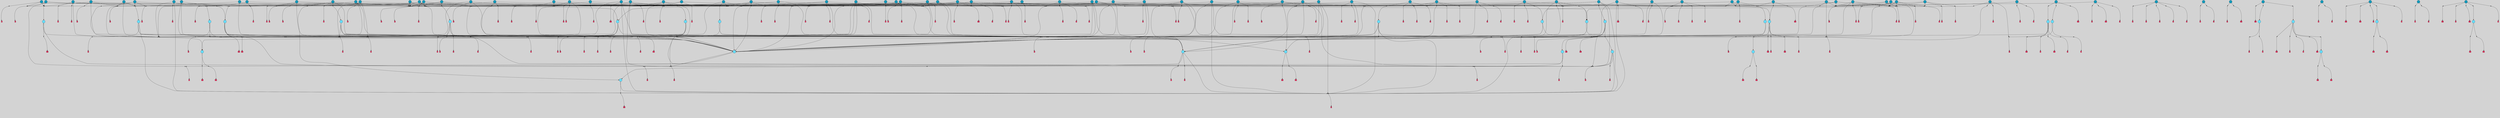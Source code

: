 // File exported with GEGELATI v1.3.1
// On the 2024-04-08 17:40:21
// With the File::TPGGraphDotExporter
digraph{
	graph[pad = "0.212, 0.055" bgcolor = lightgray]
	node[shape=circle style = filled label = ""]
		T7 [fillcolor="#66ddff"]
		T9 [fillcolor="#66ddff"]
		T11 [fillcolor="#66ddff"]
		T24 [fillcolor="#66ddff"]
		T27 [fillcolor="#1199bb"]
		T59 [fillcolor="#66ddff"]
		T95 [fillcolor="#66ddff"]
		T102 [fillcolor="#66ddff"]
		T111 [fillcolor="#66ddff"]
		T129 [fillcolor="#66ddff"]
		T160 [fillcolor="#66ddff"]
		T214 [fillcolor="#66ddff"]
		T242 [fillcolor="#66ddff"]
		T258 [fillcolor="#66ddff"]
		T280 [fillcolor="#1199bb"]
		T283 [fillcolor="#66ddff"]
		T284 [fillcolor="#1199bb"]
		T320 [fillcolor="#66ddff"]
		T321 [fillcolor="#66ddff"]
		T322 [fillcolor="#66ddff"]
		T323 [fillcolor="#1199bb"]
		T324 [fillcolor="#66ddff"]
		T325 [fillcolor="#66ddff"]
		T326 [fillcolor="#66ddff"]
		T327 [fillcolor="#1199bb"]
		T335 [fillcolor="#1199bb"]
		T355 [fillcolor="#1199bb"]
		T358 [fillcolor="#1199bb"]
		T373 [fillcolor="#1199bb"]
		T375 [fillcolor="#1199bb"]
		T379 [fillcolor="#1199bb"]
		T386 [fillcolor="#1199bb"]
		T390 [fillcolor="#1199bb"]
		T391 [fillcolor="#1199bb"]
		T397 [fillcolor="#1199bb"]
		T399 [fillcolor="#1199bb"]
		T403 [fillcolor="#1199bb"]
		T404 [fillcolor="#1199bb"]
		T407 [fillcolor="#66ddff"]
		T408 [fillcolor="#66ddff"]
		T409 [fillcolor="#1199bb"]
		T412 [fillcolor="#1199bb"]
		T413 [fillcolor="#1199bb"]
		T414 [fillcolor="#66ddff"]
		T415 [fillcolor="#1199bb"]
		T417 [fillcolor="#1199bb"]
		T20 [fillcolor="#1199bb"]
		T419 [fillcolor="#1199bb"]
		T420 [fillcolor="#1199bb"]
		T421 [fillcolor="#1199bb"]
		T422 [fillcolor="#1199bb"]
		T423 [fillcolor="#1199bb"]
		T424 [fillcolor="#1199bb"]
		T385 [fillcolor="#1199bb"]
		T427 [fillcolor="#1199bb"]
		T428 [fillcolor="#1199bb"]
		T429 [fillcolor="#1199bb"]
		T430 [fillcolor="#1199bb"]
		T431 [fillcolor="#1199bb"]
		T432 [fillcolor="#1199bb"]
		T433 [fillcolor="#1199bb"]
		T436 [fillcolor="#1199bb"]
		T437 [fillcolor="#1199bb"]
		T438 [fillcolor="#1199bb"]
		T439 [fillcolor="#1199bb"]
		T440 [fillcolor="#66ddff"]
		T441 [fillcolor="#1199bb"]
		T444 [fillcolor="#1199bb"]
		T449 [fillcolor="#1199bb"]
		T450 [fillcolor="#1199bb"]
		T451 [fillcolor="#1199bb"]
		T452 [fillcolor="#1199bb"]
		T453 [fillcolor="#1199bb"]
		T454 [fillcolor="#1199bb"]
		T456 [fillcolor="#1199bb"]
		T459 [fillcolor="#1199bb"]
		T460 [fillcolor="#1199bb"]
		T461 [fillcolor="#1199bb"]
		T462 [fillcolor="#1199bb"]
		T466 [fillcolor="#1199bb"]
		T468 [fillcolor="#1199bb"]
		T469 [fillcolor="#1199bb"]
		T470 [fillcolor="#1199bb"]
		T471 [fillcolor="#1199bb"]
		T472 [fillcolor="#1199bb"]
		T473 [fillcolor="#1199bb"]
		T474 [fillcolor="#1199bb"]
		T476 [fillcolor="#1199bb"]
		T479 [fillcolor="#1199bb"]
		T480 [fillcolor="#1199bb"]
		T483 [fillcolor="#1199bb"]
		T484 [fillcolor="#1199bb"]
		T486 [fillcolor="#66ddff"]
		T487 [fillcolor="#1199bb"]
		T488 [fillcolor="#1199bb"]
		T489 [fillcolor="#1199bb"]
		T490 [fillcolor="#1199bb"]
		T491 [fillcolor="#66ddff"]
		T492 [fillcolor="#1199bb"]
		T493 [fillcolor="#1199bb"]
		T494 [fillcolor="#1199bb"]
		T495 [fillcolor="#66ddff"]
		T496 [fillcolor="#66ddff"]
		T497 [fillcolor="#66ddff"]
		T498 [fillcolor="#1199bb"]
		T499 [fillcolor="#66ddff"]
		T500 [fillcolor="#1199bb"]
		T501 [fillcolor="#1199bb"]
		T458 [fillcolor="#1199bb"]
		T502 [fillcolor="#1199bb"]
		T503 [fillcolor="#1199bb"]
		T504 [fillcolor="#1199bb"]
		T505 [fillcolor="#1199bb"]
		T506 [fillcolor="#1199bb"]
		P4223 [fillcolor="#cccccc" shape=point] //-3|
		I4223 [shape=box style=invis label="1|6&2|7#0|7&#92;n10|2&0|7#1|3&#92;n9|6&2|7#2|2&#92;n5|3&0|7#0|7&#92;n1|6&2|3#0|0&#92;n2|3&2|3#2|2&#92;n5|1&2|6#0|6&#92;n"]
		P4223 -> I4223[style=invis]
		A3286 [fillcolor="#ff3366" shape=box margin=0.03 width=0 height=0 label="7"]
		T7 -> P4223 -> A3286
		P4224 [fillcolor="#cccccc" shape=point] //5|
		I4224 [shape=box style=invis label="0|5&2|3#0|1&#92;n0|6&2|1#2|4&#92;n6|2&2|6#0|7&#92;n7|4&0|3#0|1&#92;n5|4&0|7#1|6&#92;n9|1&0|5#2|2&#92;n6|3&2|3#1|7&#92;n11|7&2|4#1|6&#92;n2|5&0|1#0|0&#92;n4|7&0|0#0|2&#92;n6|2&0|6#0|0&#92;n2|1&2|6#2|4&#92;n10|0&2|0#1|0&#92;n6|6&2|4#0|6&#92;n"]
		P4224 -> I4224[style=invis]
		A3287 [fillcolor="#ff3366" shape=box margin=0.03 width=0 height=0 label="8"]
		T7 -> P4224 -> A3287
		P4225 [fillcolor="#cccccc" shape=point] //-6|
		I4225 [shape=box style=invis label="11|1&0|7#2|0&#92;n10|4&0|1#1|0&#92;n4|3&2|4#2|1&#92;n0|5&2|0#0|0&#92;n6|1&0|0#0|3&#92;n8|2&2|0#0|4&#92;n11|4&2|0#1|6&#92;n7|0&2|6#2|3&#92;n5|3&2|6#2|0&#92;n2|0&2|0#0|4&#92;n"]
		P4225 -> I4225[style=invis]
		A3288 [fillcolor="#ff3366" shape=box margin=0.03 width=0 height=0 label="9"]
		T9 -> P4225 -> A3288
		P4226 [fillcolor="#cccccc" shape=point] //2|
		I4226 [shape=box style=invis label="6|3&2|7#1|4&#92;n8|6&0|0#2|5&#92;n2|1&0|2#0|3&#92;n8|7&0|6#0|4&#92;n2|1&2|0#0|1&#92;n0|0&2|2#2|3&#92;n6|6&0|7#2|1&#92;n6|1&0|7#2|6&#92;n5|4&2|7#0|4&#92;n0|3&0|4#2|0&#92;n11|0&2|0#2|5&#92;n4|5&2|5#2|4&#92;n5|7&0|6#0|4&#92;n9|7&2|5#0|3&#92;n5|4&2|1#0|3&#92;n5|3&0|1#1|7&#92;n0|4&0|3#2|5&#92;n"]
		P4226 -> I4226[style=invis]
		A3289 [fillcolor="#ff3366" shape=box margin=0.03 width=0 height=0 label="10"]
		T9 -> P4226 -> A3289
		P4227 [fillcolor="#cccccc" shape=point] //6|
		I4227 [shape=box style=invis label="3|0&2|7#2|2&#92;n3|2&0|4#2|5&#92;n5|1&0|2#1|0&#92;n8|7&0|1#2|0&#92;n8|5&0|3#0|6&#92;n0|2&0|2#2|3&#92;n1|5&2|5#0|5&#92;n5|6&0|6#0|7&#92;n6|7&0|0#2|6&#92;n1|2&2|3#0|0&#92;n7|7&2|3#0|4&#92;n0|7&2|7#0|6&#92;n1|0&2|2#2|7&#92;n4|4&0|1#0|0&#92;n"]
		P4227 -> I4227[style=invis]
		A3290 [fillcolor="#ff3366" shape=box margin=0.03 width=0 height=0 label="11"]
		T11 -> P4227 -> A3290
		P4228 [fillcolor="#cccccc" shape=point] //-4|
		I4228 [shape=box style=invis label="4|1&0|4#2|6&#92;n1|2&2|2#2|0&#92;n1|2&2|0#0|6&#92;n8|4&2|3#2|5&#92;n5|5&2|1#1|0&#92;n"]
		P4228 -> I4228[style=invis]
		A3291 [fillcolor="#ff3366" shape=box margin=0.03 width=0 height=0 label="12"]
		T11 -> P4228 -> A3291
		P4229 [fillcolor="#cccccc" shape=point] //1|
		I4229 [shape=box style=invis label="5|1&0|6#2|7&#92;n2|4&0|4#2|2&#92;n0|6&0|5#0|4&#92;n10|6&2|5#1|6&#92;n9|3&0|1#1|7&#92;n10|3&2|2#1|0&#92;n5|0&0|0#2|1&#92;n11|3&2|3#1|5&#92;n10|3&0|1#1|0&#92;n2|4&0|1#0|1&#92;n0|2&0|3#2|4&#92;n9|2&2|1#2|5&#92;n11|7&2|6#2|6&#92;n"]
		P4229 -> I4229[style=invis]
		T24 -> P4229 -> T7
		P4230 [fillcolor="#cccccc" shape=point] //5|
		I4230 [shape=box style=invis label="3|0&2|0#0|1&#92;n3|0&0|7#0|1&#92;n5|3&0|2#2|6&#92;n4|4&2|4#2|6&#92;n11|2&0|7#1|6&#92;n2|7&2|2#2|5&#92;n9|3&2|6#2|7&#92;n7|7&0|0#0|4&#92;n6|1&2|4#2|3&#92;n5|4&2|0#1|6&#92;n1|3&0|7#0|4&#92;n"]
		P4230 -> I4230[style=invis]
		A3292 [fillcolor="#ff3366" shape=box margin=0.03 width=0 height=0 label="7"]
		T24 -> P4230 -> A3292
		P4231 [fillcolor="#cccccc" shape=point] //-2|
		I4231 [shape=box style=invis label="4|1&0|4#0|3&#92;n4|2&0|5#2|0&#92;n5|5&2|6#0|5&#92;n1|4&0|1#0|2&#92;n6|3&2|7#1|5&#92;n0|4&2|0#0|3&#92;n8|5&2|5#1|2&#92;n10|7&2|7#1|1&#92;n3|4&0|0#2|1&#92;n3|6&2|5#2|5&#92;n8|3&0|1#0|7&#92;n10|0&2|7#1|3&#92;n4|1&2|4#0|1&#92;n9|3&2|0#0|4&#92;n3|6&2|0#0|4&#92;n1|2&0|6#2|1&#92;n4|0&2|1#2|2&#92;n"]
		P4231 -> I4231[style=invis]
		A3293 [fillcolor="#ff3366" shape=box margin=0.03 width=0 height=0 label="14"]
		T24 -> P4231 -> A3293
		P4232 [fillcolor="#cccccc" shape=point] //2|
		I4232 [shape=box style=invis label="9|1&2|3#0|1&#92;n5|2&2|0#2|4&#92;n3|6&2|5#2|7&#92;n7|0&2|5#0|4&#92;n1|2&0|3#0|5&#92;n7|3&2|7#0|0&#92;n"]
		P4232 -> I4232[style=invis]
		A3294 [fillcolor="#ff3366" shape=box margin=0.03 width=0 height=0 label="2"]
		T27 -> P4232 -> A3294
		P4233 [fillcolor="#cccccc" shape=point] //-6|
		I4233 [shape=box style=invis label="7|5&0|4#0|4&#92;n11|0&2|5#2|1&#92;n"]
		P4233 -> I4233[style=invis]
		A3295 [fillcolor="#ff3366" shape=box margin=0.03 width=0 height=0 label="3"]
		T27 -> P4233 -> A3295
		P4234 [fillcolor="#cccccc" shape=point] //3|
		I4234 [shape=box style=invis label="7|6&2|4#0|2&#92;n10|3&2|7#1|4&#92;n11|6&0|4#0|1&#92;n7|1&0|0#2|6&#92;n7|6&0|3#2|6&#92;n4|0&2|6#0|1&#92;n4|4&2|5#0|2&#92;n4|6&0|4#2|7&#92;n10|0&2|3#1|5&#92;n2|6&0|5#0|2&#92;n1|0&2|3#0|7&#92;n1|6&2|0#0|5&#92;n6|2&0|1#0|7&#92;n9|2&0|3#2|7&#92;n5|3&0|6#0|6&#92;n1|7&2|5#2|3&#92;n8|1&2|7#0|6&#92;n1|0&2|5#2|1&#92;n7|1&2|2#2|5&#92;n7|4&2|6#0|3&#92;n"]
		P4234 -> I4234[style=invis]
		A3296 [fillcolor="#ff3366" shape=box margin=0.03 width=0 height=0 label="4"]
		T27 -> P4234 -> A3296
		P4235 [fillcolor="#cccccc" shape=point] //0|
		I4235 [shape=box style=invis label="2|5&0|1#0|6&#92;n6|1&2|2#2|7&#92;n8|0&0|3#1|4&#92;n4|3&2|5#2|4&#92;n8|1&2|4#0|0&#92;n6|6&0|1#2|6&#92;n11|7&2|4#2|5&#92;n6|2&2|4#0|2&#92;n8|5&2|4#2|4&#92;n2|1&2|1#2|2&#92;n2|7&2|5#2|6&#92;n9|7&0|5#0|4&#92;n1|2&0|5#2|6&#92;n4|2&2|3#2|7&#92;n3|3&2|1#0|2&#92;n"]
		P4235 -> I4235[style=invis]
		A3297 [fillcolor="#ff3366" shape=box margin=0.03 width=0 height=0 label="5"]
		T27 -> P4235 -> A3297
		P4236 [fillcolor="#cccccc" shape=point] //0|
		I4236 [shape=box style=invis label="4|0&0|3#2|7&#92;n10|2&0|3#1|7&#92;n3|5&0|2#0|3&#92;n4|5&0|0#2|1&#92;n10|7&2|0#1|2&#92;n5|3&2|3#1|6&#92;n9|5&2|0#0|4&#92;n5|4&2|7#0|2&#92;n10|3&2|7#1|4&#92;n7|2&0|1#2|6&#92;n8|6&0|5#0|5&#92;n8|7&2|3#0|5&#92;n2|6&2|4#0|0&#92;n"]
		P4236 -> I4236[style=invis]
		A3298 [fillcolor="#ff3366" shape=box margin=0.03 width=0 height=0 label="5"]
		T27 -> P4236 -> A3298
		P4237 [fillcolor="#cccccc" shape=point] //8|
		I4237 [shape=box style=invis label="9|0&0|1#2|0&#92;n10|1&2|5#1|4&#92;n8|2&2|6#0|4&#92;n4|5&0|3#0|1&#92;n2|4&2|5#2|3&#92;n4|2&2|2#0|2&#92;n7|5&0|2#0|0&#92;n8|2&2|1#1|3&#92;n8|7&0|7#2|1&#92;n1|1&0|0#0|7&#92;n5|6&2|5#1|0&#92;n6|3&2|5#0|0&#92;n11|4&0|3#2|6&#92;n1|2&2|4#0|7&#92;n5|6&0|1#2|0&#92;n11|3&0|2#0|7&#92;n"]
		P4237 -> I4237[style=invis]
		A3299 [fillcolor="#ff3366" shape=box margin=0.03 width=0 height=0 label="6"]
		T59 -> P4237 -> A3299
		T59 -> P4230
		T59 -> P4225
		T59 -> P4230
		P4238 [fillcolor="#cccccc" shape=point] //4|
		I4238 [shape=box style=invis label="4|3&0|6#0|3&#92;n5|7&2|3#2|2&#92;n5|6&0|7#1|2&#92;n1|4&2|6#0|3&#92;n8|4&2|1#2|5&#92;n9|5&2|4#1|4&#92;n2|4&0|5#0|7&#92;n10|0&0|6#1|3&#92;n3|0&0|6#0|2&#92;n2|7&2|7#2|6&#92;n5|2&0|5#1|5&#92;n10|4&2|5#1|7&#92;n4|0&0|4#2|4&#92;n11|1&0|4#2|6&#92;n10|6&2|0#1|4&#92;n9|7&0|3#1|4&#92;n4|5&2|7#0|6&#92;n11|5&2|6#2|3&#92;n0|3&0|5#0|1&#92;n"]
		P4238 -> I4238[style=invis]
		A3300 [fillcolor="#ff3366" shape=box margin=0.03 width=0 height=0 label="13"]
		T95 -> P4238 -> A3300
		P4239 [fillcolor="#cccccc" shape=point] //8|
		I4239 [shape=box style=invis label="9|7&0|5#2|5&#92;n3|3&2|3#0|2&#92;n9|5&2|2#1|0&#92;n2|3&0|6#0|3&#92;n4|4&2|5#2|7&#92;n11|3&2|0#1|5&#92;n6|6&2|1#2|2&#92;n4|6&0|1#2|2&#92;n2|5&2|7#2|2&#92;n7|7&2|2#2|3&#92;n6|5&0|3#2|6&#92;n6|7&0|6#0|2&#92;n"]
		P4239 -> I4239[style=invis]
		A3301 [fillcolor="#ff3366" shape=box margin=0.03 width=0 height=0 label="14"]
		T95 -> P4239 -> A3301
		P4240 [fillcolor="#cccccc" shape=point] //2|
		I4240 [shape=box style=invis label="4|1&0|4#2|6&#92;n5|5&2|1#1|0&#92;n1|0&2|0#0|6&#92;n8|4&2|3#2|5&#92;n"]
		P4240 -> I4240[style=invis]
		T95 -> P4240 -> T11
		P4241 [fillcolor="#cccccc" shape=point] //-9|
		I4241 [shape=box style=invis label="2|0&2|0#2|1&#92;n4|4&2|4#2|6&#92;n9|1&0|3#1|7&#92;n5|3&0|2#2|6&#92;n2|7&2|2#2|5&#92;n5|4&2|0#1|6&#92;n3|0&0|7#0|1&#92;n1|3&0|7#0|4&#92;n11|6&2|2#0|7&#92;n7|7&0|0#0|4&#92;n11|0&0|7#1|6&#92;n9|3&2|6#2|7&#92;n"]
		P4241 -> I4241[style=invis]
		A3302 [fillcolor="#ff3366" shape=box margin=0.03 width=0 height=0 label="7"]
		T95 -> P4241 -> A3302
		P4242 [fillcolor="#cccccc" shape=point] //-8|
		I4242 [shape=box style=invis label="7|5&0|4#2|4&#92;n"]
		P4242 -> I4242[style=invis]
		A3303 [fillcolor="#ff3366" shape=box margin=0.03 width=0 height=0 label="3"]
		T95 -> P4242 -> A3303
		P4243 [fillcolor="#cccccc" shape=point] //7|
		I4243 [shape=box style=invis label="3|3&2|7#0|4&#92;n4|3&2|6#0|3&#92;n8|4&0|6#1|2&#92;n5|6&2|3#0|4&#92;n0|7&2|1#0|5&#92;n8|7&2|2#2|5&#92;n9|1&0|0#1|0&#92;n10|1&2|1#1|4&#92;n10|5&0|6#1|7&#92;n5|2&2|3#0|4&#92;n2|0&2|6#2|7&#92;n1|7&0|1#0|7&#92;n"]
		P4243 -> I4243[style=invis]
		A3304 [fillcolor="#ff3366" shape=box margin=0.03 width=0 height=0 label="2"]
		T102 -> P4243 -> A3304
		T102 -> P4242
		P4244 [fillcolor="#cccccc" shape=point] //8|
		I4244 [shape=box style=invis label="7|0&0|2#1|4&#92;n8|1&2|3#0|5&#92;n0|6&0|5#0|5&#92;n3|7&2|1#0|6&#92;n9|4&2|7#1|6&#92;n1|7&2|5#2|2&#92;n8|5&2|0#0|3&#92;n0|2&0|2#0|0&#92;n3|5&0|2#0|3&#92;n"]
		P4244 -> I4244[style=invis]
		A3305 [fillcolor="#ff3366" shape=box margin=0.03 width=0 height=0 label="5"]
		T102 -> P4244 -> A3305
		P4245 [fillcolor="#cccccc" shape=point] //-5|
		I4245 [shape=box style=invis label="0|0&2|3#0|2&#92;n10|5&0|6#1|3&#92;n7|3&0|6#2|3&#92;n3|4&0|6#0|6&#92;n10|5&0|2#1|1&#92;n5|0&0|1#0|3&#92;n6|6&2|5#1|5&#92;n7|4&0|2#1|7&#92;n5|7&0|1#2|5&#92;n1|5&0|0#0|3&#92;n7|5&2|1#2|6&#92;n9|0&0|2#0|0&#92;n4|0&2|4#0|0&#92;n4|6&0|0#2|3&#92;n3|1&0|6#2|5&#92;n7|7&2|1#2|3&#92;n9|4&2|2#0|6&#92;n"]
		P4245 -> I4245[style=invis]
		T111 -> P4245 -> T9
		P4246 [fillcolor="#cccccc" shape=point] //7|
		I4246 [shape=box style=invis label="7|4&2|1#2|0&#92;n4|1&2|4#2|3&#92;n5|0&2|0#2|2&#92;n6|1&2|4#2|6&#92;n"]
		P4246 -> I4246[style=invis]
		A3306 [fillcolor="#ff3366" shape=box margin=0.03 width=0 height=0 label="9"]
		T111 -> P4246 -> A3306
		P4247 [fillcolor="#cccccc" shape=point] //2|
		I4247 [shape=box style=invis label="3|0&2|0#0|1&#92;n11|2&0|7#1|6&#92;n8|7&2|4#0|5&#92;n5|3&0|2#2|6&#92;n4|4&2|4#2|6&#92;n3|0&0|7#0|1&#92;n2|7&2|2#2|5&#92;n9|3&2|6#2|7&#92;n7|7&0|0#0|4&#92;n6|1&2|4#1|3&#92;n5|4&2|0#1|6&#92;n1|3&0|7#0|4&#92;n"]
		P4247 -> I4247[style=invis]
		A3307 [fillcolor="#ff3366" shape=box margin=0.03 width=0 height=0 label="7"]
		T111 -> P4247 -> A3307
		T111 -> P4225
		P4248 [fillcolor="#cccccc" shape=point] //8|
		I4248 [shape=box style=invis label="9|0&0|1#2|0&#92;n10|1&2|5#1|4&#92;n8|2&2|6#0|4&#92;n2|4&2|5#2|3&#92;n4|2&2|2#0|2&#92;n7|5&0|2#0|0&#92;n8|2&2|1#1|3&#92;n8|7&0|7#2|1&#92;n1|1&0|0#0|7&#92;n5|6&2|5#1|0&#92;n6|6&2|5#0|0&#92;n11|4&0|3#2|6&#92;n4|2&2|4#0|7&#92;n5|6&0|1#2|0&#92;n11|3&0|2#0|7&#92;n"]
		P4248 -> I4248[style=invis]
		A3308 [fillcolor="#ff3366" shape=box margin=0.03 width=0 height=0 label="6"]
		T129 -> P4248 -> A3308
		T129 -> P4230
		P4249 [fillcolor="#cccccc" shape=point] //10|
		I4249 [shape=box style=invis label="4|5&2|7#2|1&#92;n1|7&2|3#0|6&#92;n3|5&2|2#0|3&#92;n10|3&0|7#1|4&#92;n7|1&0|4#2|6&#92;n10|2&0|3#1|7&#92;n9|5&2|0#0|4&#92;n4|0&0|3#2|7&#92;n11|4&2|6#1|2&#92;n5|4&2|7#0|2&#92;n2|6&2|4#0|0&#92;n6|5&0|7#2|1&#92;n5|3&2|3#1|6&#92;n10|7&2|0#1|2&#92;n"]
		P4249 -> I4249[style=invis]
		A3309 [fillcolor="#ff3366" shape=box margin=0.03 width=0 height=0 label="5"]
		T129 -> P4249 -> A3309
		P4250 [fillcolor="#cccccc" shape=point] //5|
		I4250 [shape=box style=invis label="9|4&2|3#1|3&#92;n0|4&2|4#0|5&#92;n6|1&2|6#2|5&#92;n4|0&0|5#2|0&#92;n"]
		P4250 -> I4250[style=invis]
		A3310 [fillcolor="#ff3366" shape=box margin=0.03 width=0 height=0 label="7"]
		T129 -> P4250 -> A3310
		P4251 [fillcolor="#cccccc" shape=point] //6|
		I4251 [shape=box style=invis label="9|4&2|7#0|6&#92;n8|4&0|1#1|0&#92;n1|3&0|0#2|1&#92;n2|4&0|6#2|2&#92;n5|1&2|5#0|7&#92;n3|0&0|3#2|6&#92;n2|2&2|6#0|2&#92;n8|4&0|4#2|2&#92;n5|1&2|4#0|3&#92;n9|4&0|6#0|6&#92;n5|0&2|2#1|5&#92;n11|7&0|0#1|1&#92;n0|4&0|3#0|3&#92;n7|7&2|4#2|5&#92;n1|5&0|1#2|1&#92;n"]
		P4251 -> I4251[style=invis]
		A3311 [fillcolor="#ff3366" shape=box margin=0.03 width=0 height=0 label="1"]
		T129 -> P4251 -> A3311
		T160 -> P4238
		T160 -> P4241
		P4252 [fillcolor="#cccccc" shape=point] //5|
		I4252 [shape=box style=invis label="6|0&2|7#2|7&#92;n3|6&2|6#2|6&#92;n6|3&0|5#1|2&#92;n"]
		P4252 -> I4252[style=invis]
		A3312 [fillcolor="#ff3366" shape=box margin=0.03 width=0 height=0 label="3"]
		T160 -> P4252 -> A3312
		P4253 [fillcolor="#cccccc" shape=point] //-2|
		I4253 [shape=box style=invis label="11|7&2|0#1|7&#92;n4|3&0|1#2|5&#92;n0|4&2|4#2|7&#92;n1|6&0|0#0|4&#92;n4|0&0|0#0|5&#92;n0|6&2|3#2|0&#92;n9|6&2|5#1|3&#92;n0|7&2|1#2|5&#92;n4|4&0|5#0|1&#92;n10|4&0|0#1|0&#92;n"]
		P4253 -> I4253[style=invis]
		A3313 [fillcolor="#ff3366" shape=box margin=0.03 width=0 height=0 label="12"]
		T160 -> P4253 -> A3313
		T160 -> P4230
		P4254 [fillcolor="#cccccc" shape=point] //6|
		I4254 [shape=box style=invis label="9|4&2|7#0|6&#92;n8|4&0|1#1|0&#92;n1|3&0|0#2|1&#92;n2|4&0|6#2|2&#92;n5|1&2|5#0|7&#92;n3|0&0|3#2|6&#92;n2|2&2|6#0|2&#92;n8|4&0|4#2|2&#92;n5|1&2|4#0|3&#92;n9|4&0|6#0|6&#92;n5|0&2|2#1|5&#92;n11|7&0|0#1|1&#92;n0|4&0|3#0|3&#92;n7|7&2|4#2|5&#92;n1|5&0|1#2|1&#92;n"]
		P4254 -> I4254[style=invis]
		A3314 [fillcolor="#ff3366" shape=box margin=0.03 width=0 height=0 label="1"]
		T214 -> P4254 -> A3314
		P4255 [fillcolor="#cccccc" shape=point] //5|
		I4255 [shape=box style=invis label="9|4&2|3#1|3&#92;n0|4&2|4#0|5&#92;n6|1&2|6#2|5&#92;n4|0&0|5#2|0&#92;n"]
		P4255 -> I4255[style=invis]
		A3315 [fillcolor="#ff3366" shape=box margin=0.03 width=0 height=0 label="7"]
		T214 -> P4255 -> A3315
		P4256 [fillcolor="#cccccc" shape=point] //8|
		I4256 [shape=box style=invis label="9|0&0|1#2|0&#92;n10|1&2|5#1|4&#92;n8|2&2|6#0|4&#92;n2|4&2|5#2|3&#92;n4|2&2|2#0|2&#92;n7|5&0|2#0|0&#92;n8|2&2|1#1|3&#92;n8|7&0|7#2|1&#92;n1|1&0|0#0|7&#92;n5|6&2|5#1|0&#92;n6|6&2|5#0|0&#92;n11|4&0|3#2|6&#92;n4|2&2|4#0|7&#92;n5|6&0|1#2|0&#92;n11|3&0|2#0|7&#92;n"]
		P4256 -> I4256[style=invis]
		A3316 [fillcolor="#ff3366" shape=box margin=0.03 width=0 height=0 label="6"]
		T214 -> P4256 -> A3316
		P4257 [fillcolor="#cccccc" shape=point] //10|
		I4257 [shape=box style=invis label="4|5&2|7#2|1&#92;n1|7&2|3#0|6&#92;n3|5&2|2#0|3&#92;n10|3&0|7#1|4&#92;n7|1&0|4#2|6&#92;n10|2&0|3#1|7&#92;n9|5&2|0#0|4&#92;n4|0&0|3#2|7&#92;n11|4&2|6#1|2&#92;n5|4&2|7#0|2&#92;n2|6&2|4#0|0&#92;n6|5&0|7#2|1&#92;n5|3&2|3#1|6&#92;n10|7&2|0#1|2&#92;n"]
		P4257 -> I4257[style=invis]
		A3317 [fillcolor="#ff3366" shape=box margin=0.03 width=0 height=0 label="5"]
		T214 -> P4257 -> A3317
		P4258 [fillcolor="#cccccc" shape=point] //5|
		I4258 [shape=box style=invis label="3|0&2|0#0|1&#92;n3|0&0|7#0|1&#92;n5|3&0|2#2|6&#92;n4|4&2|4#2|6&#92;n11|2&0|7#1|6&#92;n2|7&2|2#2|5&#92;n9|3&2|6#2|7&#92;n7|7&0|0#0|4&#92;n6|1&2|4#2|3&#92;n5|4&2|0#1|6&#92;n1|3&0|7#0|4&#92;n"]
		P4258 -> I4258[style=invis]
		A3318 [fillcolor="#ff3366" shape=box margin=0.03 width=0 height=0 label="7"]
		T214 -> P4258 -> A3318
		P4259 [fillcolor="#cccccc" shape=point] //5|
		I4259 [shape=box style=invis label="1|6&2|7#0|7&#92;n9|2&2|7#2|2&#92;n10|2&0|7#1|3&#92;n5|3&0|7#0|7&#92;n7|0&2|7#2|2&#92;n1|6&2|3#0|0&#92;n2|3&2|3#2|2&#92;n"]
		P4259 -> I4259[style=invis]
		A3319 [fillcolor="#ff3366" shape=box margin=0.03 width=0 height=0 label="7"]
		T242 -> P4259 -> A3319
		P4260 [fillcolor="#cccccc" shape=point] //-8|
		I4260 [shape=box style=invis label="7|5&0|2#2|1&#92;n1|0&2|6#0|0&#92;n7|1&2|6#1|1&#92;n8|7&0|3#1|6&#92;n3|7&2|3#2|4&#92;n"]
		P4260 -> I4260[style=invis]
		A3320 [fillcolor="#ff3366" shape=box margin=0.03 width=0 height=0 label="2"]
		T242 -> P4260 -> A3320
		P4261 [fillcolor="#cccccc" shape=point] //-3|
		I4261 [shape=box style=invis label="1|1&2|1#0|1&#92;n1|4&0|0#2|4&#92;n11|0&2|3#0|2&#92;n11|6&0|4#0|1&#92;n5|2&0|6#1|5&#92;n3|7&2|6#2|7&#92;n7|7&0|1#2|1&#92;n9|5&2|2#2|0&#92;n6|5&2|6#1|4&#92;n0|7&0|5#2|4&#92;n8|1&0|0#2|3&#92;n0|5&0|3#0|5&#92;n2|0&2|4#0|5&#92;n7|5&2|7#1|3&#92;n8|3&0|0#1|2&#92;n"]
		P4261 -> I4261[style=invis]
		A3321 [fillcolor="#ff3366" shape=box margin=0.03 width=0 height=0 label="1"]
		T242 -> P4261 -> A3321
		P4262 [fillcolor="#cccccc" shape=point] //2|
		I4262 [shape=box style=invis label="9|1&2|3#0|1&#92;n5|3&2|4#2|7&#92;n11|0&2|3#0|4&#92;n7|0&2|4#0|4&#92;n5|2&2|0#2|4&#92;n7|3&0|7#0|5&#92;n"]
		P4262 -> I4262[style=invis]
		A3322 [fillcolor="#ff3366" shape=box margin=0.03 width=0 height=0 label="2"]
		T258 -> P4262 -> A3322
		T258 -> P4225
		P4263 [fillcolor="#cccccc" shape=point] //-5|
		I4263 [shape=box style=invis label="8|7&0|3#0|3&#92;n6|4&2|1#0|5&#92;n2|2&2|6#2|0&#92;n4|7&2|0#2|3&#92;n10|5&2|1#1|5&#92;n2|0&0|7#2|0&#92;n5|3&2|2#2|0&#92;n6|7&0|0#1|0&#92;n"]
		P4263 -> I4263[style=invis]
		A3323 [fillcolor="#ff3366" shape=box margin=0.03 width=0 height=0 label="1"]
		T258 -> P4263 -> A3323
		T258 -> P4240
		T258 -> P4259
		T280 -> P4238
		P4264 [fillcolor="#cccccc" shape=point] //1|
		I4264 [shape=box style=invis label="0|4&0|1#0|1&#92;n10|5&2|5#1|6&#92;n7|7&2|5#2|2&#92;n9|5&0|7#2|7&#92;n8|4&0|3#2|7&#92;n11|0&2|3#0|5&#92;n7|0&0|0#0|1&#92;n4|2&0|4#0|5&#92;n5|1&0|6#2|7&#92;n11|3&0|7#1|3&#92;n"]
		P4264 -> I4264[style=invis]
		T280 -> P4264 -> T7
		P4265 [fillcolor="#cccccc" shape=point] //-3|
		I4265 [shape=box style=invis label="4|5&0|0#0|0&#92;n4|7&0|0#0|2&#92;n0|6&2|1#2|4&#92;n9|1&0|5#2|2&#92;n10|0&2|0#1|0&#92;n6|6&2|4#0|6&#92;n2|5&0|1#0|0&#92;n6|3&2|3#1|7&#92;n11|7&2|4#1|6&#92;n6|2&2|6#0|1&#92;n6|2&0|0#0|0&#92;n9|1&2|6#2|4&#92;n10|4&0|3#1|1&#92;n5|4&2|7#1|6&#92;n"]
		P4265 -> I4265[style=invis]
		T280 -> P4265 -> T95
		P4266 [fillcolor="#cccccc" shape=point] //-10|
		I4266 [shape=box style=invis label="11|0&0|6#2|7&#92;n4|1&2|1#2|5&#92;n4|6&2|3#0|3&#92;n0|2&2|3#2|3&#92;n0|6&0|5#0|4&#92;n3|5&0|3#0|7&#92;n5|3&2|5#0|2&#92;n11|3&0|7#1|1&#92;n10|3&2|2#1|5&#92;n0|7&2|6#2|6&#92;n9|3&0|1#1|7&#92;n2|4&0|1#0|1&#92;n"]
		P4266 -> I4266[style=invis]
		T283 -> P4266 -> T7
		P4267 [fillcolor="#cccccc" shape=point] //3|
		I4267 [shape=box style=invis label="7|2&0|2#2|4&#92;n0|4&0|6#2|7&#92;n9|0&0|1#2|2&#92;n8|6&0|0#1|0&#92;n"]
		P4267 -> I4267[style=invis]
		A3324 [fillcolor="#ff3366" shape=box margin=0.03 width=0 height=0 label="3"]
		T283 -> P4267 -> A3324
		T283 -> P4264
		P4268 [fillcolor="#cccccc" shape=point] //-2|
		I4268 [shape=box style=invis label="3|0&2|0#0|1&#92;n4|1&0|3#2|2&#92;n11|2&0|7#1|6&#92;n8|7&2|4#0|5&#92;n6|1&2|4#1|3&#92;n4|4&2|4#2|6&#92;n3|0&0|7#0|1&#92;n9|3&2|6#2|7&#92;n7|7&0|0#0|4&#92;n5|3&0|2#2|6&#92;n5|4&2|0#1|6&#92;n1|3&0|7#0|4&#92;n"]
		P4268 -> I4268[style=invis]
		A3325 [fillcolor="#ff3366" shape=box margin=0.03 width=0 height=0 label="7"]
		T284 -> P4268 -> A3325
		P4269 [fillcolor="#cccccc" shape=point] //-3|
		I4269 [shape=box style=invis label="8|4&0|1#1|0&#92;n7|4&0|6#0|0&#92;n3|6&0|6#2|2&#92;n9|4&0|0#2|7&#92;n0|7&2|7#2|7&#92;n0|2&2|7#0|5&#92;n6|3&0|3#0|7&#92;n11|6&0|0#2|2&#92;n2|0&2|3#2|2&#92;n10|1&0|6#1|3&#92;n2|5&0|0#0|1&#92;n4|3&0|1#2|5&#92;n1|6&2|0#0|0&#92;n"]
		P4269 -> I4269[style=invis]
		A3326 [fillcolor="#ff3366" shape=box margin=0.03 width=0 height=0 label="1"]
		T284 -> P4269 -> A3326
		P4270 [fillcolor="#cccccc" shape=point] //5|
		I4270 [shape=box style=invis label="3|0&2|0#0|1&#92;n3|0&0|7#0|3&#92;n5|3&0|2#2|6&#92;n4|4&2|4#2|6&#92;n11|2&0|7#1|6&#92;n9|3&2|6#2|7&#92;n2|7&2|2#2|5&#92;n7|7&0|0#0|4&#92;n6|1&2|4#2|3&#92;n1|3&0|7#0|4&#92;n"]
		P4270 -> I4270[style=invis]
		A3327 [fillcolor="#ff3366" shape=box margin=0.03 width=0 height=0 label="7"]
		T284 -> P4270 -> A3327
		P4271 [fillcolor="#cccccc" shape=point] //-5|
		I4271 [shape=box style=invis label="10|6&2|5#1|6&#92;n9|3&0|1#1|7&#92;n2|4&0|1#0|1&#92;n11|3&0|7#1|6&#92;n5|1&0|6#2|7&#92;n8|0&0|0#0|1&#92;n0|6&0|7#0|4&#92;n6|7&2|6#2|6&#92;n11|0&2|3#0|5&#92;n"]
		P4271 -> I4271[style=invis]
		T284 -> P4271 -> T7
		P4272 [fillcolor="#cccccc" shape=point] //-5|
		I4272 [shape=box style=invis label="8|4&0|1#1|4&#92;n11|6&0|0#2|2&#92;n8|5&2|4#1|1&#92;n9|4&0|0#2|7&#92;n3|7&0|7#2|7&#92;n2|5&0|0#0|1&#92;n6|3&0|3#0|7&#92;n3|6&0|6#2|2&#92;n2|0&2|3#2|2&#92;n2|2&2|1#2|3&#92;n6|0&2|3#0|3&#92;n10|1&0|6#1|3&#92;n"]
		P4272 -> I4272[style=invis]
		A3328 [fillcolor="#ff3366" shape=box margin=0.03 width=0 height=0 label="1"]
		T284 -> P4272 -> A3328
		P4273 [fillcolor="#cccccc" shape=point] //-4|
		I4273 [shape=box style=invis label="4|1&0|4#2|6&#92;n1|2&2|2#2|0&#92;n1|2&2|0#0|6&#92;n8|4&2|3#2|5&#92;n5|5&2|1#1|0&#92;n"]
		P4273 -> I4273[style=invis]
		A3329 [fillcolor="#ff3366" shape=box margin=0.03 width=0 height=0 label="12"]
		T320 -> P4273 -> A3329
		P4274 [fillcolor="#cccccc" shape=point] //-9|
		I4274 [shape=box style=invis label="2|0&2|0#2|1&#92;n4|4&2|4#2|6&#92;n9|1&0|3#1|7&#92;n5|3&0|2#2|6&#92;n2|7&2|2#2|5&#92;n5|4&2|0#1|6&#92;n3|0&0|7#0|1&#92;n1|3&0|7#0|4&#92;n11|6&2|2#0|7&#92;n7|7&0|0#0|4&#92;n11|0&0|7#1|6&#92;n9|3&2|6#2|7&#92;n"]
		P4274 -> I4274[style=invis]
		A3330 [fillcolor="#ff3366" shape=box margin=0.03 width=0 height=0 label="7"]
		T321 -> P4274 -> A3330
		P4275 [fillcolor="#cccccc" shape=point] //6|
		I4275 [shape=box style=invis label="3|0&2|7#2|2&#92;n3|2&0|4#2|5&#92;n5|1&0|2#1|0&#92;n8|7&0|1#2|0&#92;n8|5&0|3#0|6&#92;n0|2&0|2#2|3&#92;n1|5&2|5#0|5&#92;n5|6&0|6#0|7&#92;n6|7&0|0#2|6&#92;n1|2&2|3#0|0&#92;n7|7&2|3#0|4&#92;n0|7&2|7#0|6&#92;n1|0&2|2#2|7&#92;n4|4&0|1#0|0&#92;n"]
		P4275 -> I4275[style=invis]
		A3331 [fillcolor="#ff3366" shape=box margin=0.03 width=0 height=0 label="11"]
		T320 -> P4275 -> A3331
		P4276 [fillcolor="#cccccc" shape=point] //2|
		I4276 [shape=box style=invis label="4|1&0|4#2|6&#92;n5|5&2|1#1|0&#92;n1|0&2|0#0|6&#92;n8|4&2|3#2|5&#92;n"]
		P4276 -> I4276[style=invis]
		T321 -> P4276 -> T320
		P4277 [fillcolor="#cccccc" shape=point] //-3|
		I4277 [shape=box style=invis label="4|5&0|0#0|0&#92;n4|7&0|0#0|2&#92;n0|6&2|1#2|4&#92;n9|1&0|5#2|2&#92;n10|0&2|0#1|0&#92;n6|6&2|4#0|6&#92;n2|5&0|1#0|0&#92;n6|3&2|3#1|7&#92;n11|7&2|4#1|6&#92;n6|2&2|6#0|1&#92;n6|2&0|0#0|0&#92;n9|1&2|6#2|4&#92;n10|4&0|3#1|1&#92;n5|4&2|7#1|6&#92;n"]
		P4277 -> I4277[style=invis]
		T323 -> P4277 -> T321
		P4278 [fillcolor="#cccccc" shape=point] //5|
		I4278 [shape=box style=invis label="0|5&2|3#0|1&#92;n0|6&2|1#2|4&#92;n6|2&2|6#0|7&#92;n7|4&0|3#0|1&#92;n5|4&0|7#1|6&#92;n9|1&0|5#2|2&#92;n6|3&2|3#1|7&#92;n11|7&2|4#1|6&#92;n2|5&0|1#0|0&#92;n4|7&0|0#0|2&#92;n6|2&0|6#0|0&#92;n2|1&2|6#2|4&#92;n10|0&2|0#1|0&#92;n6|6&2|4#0|6&#92;n"]
		P4278 -> I4278[style=invis]
		A3332 [fillcolor="#ff3366" shape=box margin=0.03 width=0 height=0 label="8"]
		T322 -> P4278 -> A3332
		P4279 [fillcolor="#cccccc" shape=point] //8|
		I4279 [shape=box style=invis label="9|7&0|5#2|5&#92;n3|3&2|3#0|2&#92;n9|5&2|2#1|0&#92;n2|3&0|6#0|3&#92;n4|4&2|5#2|7&#92;n11|3&2|0#1|5&#92;n6|6&2|1#2|2&#92;n4|6&0|1#2|2&#92;n2|5&2|7#2|2&#92;n7|7&2|2#2|3&#92;n6|5&0|3#2|6&#92;n6|7&0|6#0|2&#92;n"]
		P4279 -> I4279[style=invis]
		A3333 [fillcolor="#ff3366" shape=box margin=0.03 width=0 height=0 label="14"]
		T321 -> P4279 -> A3333
		P4280 [fillcolor="#cccccc" shape=point] //-3|
		I4280 [shape=box style=invis label="1|6&2|7#0|7&#92;n10|2&0|7#1|3&#92;n9|6&2|7#2|2&#92;n5|3&0|7#0|7&#92;n1|6&2|3#0|0&#92;n2|3&2|3#2|2&#92;n5|1&2|6#0|6&#92;n"]
		P4280 -> I4280[style=invis]
		A3334 [fillcolor="#ff3366" shape=box margin=0.03 width=0 height=0 label="7"]
		T322 -> P4280 -> A3334
		P4281 [fillcolor="#cccccc" shape=point] //-8|
		I4281 [shape=box style=invis label="7|5&0|4#2|4&#92;n"]
		P4281 -> I4281[style=invis]
		A3335 [fillcolor="#ff3366" shape=box margin=0.03 width=0 height=0 label="3"]
		T321 -> P4281 -> A3335
		P4282 [fillcolor="#cccccc" shape=point] //4|
		I4282 [shape=box style=invis label="4|3&0|6#0|3&#92;n5|7&2|3#2|2&#92;n5|6&0|7#1|2&#92;n1|4&2|6#0|3&#92;n8|4&2|1#2|5&#92;n9|5&2|4#1|4&#92;n2|4&0|5#0|7&#92;n10|0&0|6#1|3&#92;n3|0&0|6#0|2&#92;n2|7&2|7#2|6&#92;n5|2&0|5#1|5&#92;n10|4&2|5#1|7&#92;n4|0&0|4#2|4&#92;n11|1&0|4#2|6&#92;n10|6&2|0#1|4&#92;n9|7&0|3#1|4&#92;n4|5&2|7#0|6&#92;n11|5&2|6#2|3&#92;n0|3&0|5#0|1&#92;n"]
		P4282 -> I4282[style=invis]
		A3336 [fillcolor="#ff3366" shape=box margin=0.03 width=0 height=0 label="13"]
		T321 -> P4282 -> A3336
		P4283 [fillcolor="#cccccc" shape=point] //1|
		I4283 [shape=box style=invis label="0|4&0|1#0|1&#92;n10|5&2|5#1|6&#92;n7|7&2|5#2|2&#92;n9|5&0|7#2|7&#92;n8|4&0|3#2|7&#92;n11|0&2|3#0|5&#92;n7|0&0|0#0|1&#92;n4|2&0|4#0|5&#92;n5|1&0|6#2|7&#92;n11|3&0|7#1|3&#92;n"]
		P4283 -> I4283[style=invis]
		T323 -> P4283 -> T322
		P4284 [fillcolor="#cccccc" shape=point] //4|
		I4284 [shape=box style=invis label="4|3&0|6#0|3&#92;n5|7&2|3#2|2&#92;n5|6&0|7#1|2&#92;n1|4&2|6#0|3&#92;n8|4&2|1#2|5&#92;n9|5&2|4#1|4&#92;n2|4&0|5#0|7&#92;n10|0&0|6#1|3&#92;n3|0&0|6#0|2&#92;n2|7&2|7#2|6&#92;n5|2&0|5#1|5&#92;n10|4&2|5#1|7&#92;n4|0&0|4#2|4&#92;n11|1&0|4#2|6&#92;n10|6&2|0#1|4&#92;n9|7&0|3#1|4&#92;n4|5&2|7#0|6&#92;n11|5&2|6#2|3&#92;n0|3&0|5#0|1&#92;n"]
		P4284 -> I4284[style=invis]
		A3337 [fillcolor="#ff3366" shape=box margin=0.03 width=0 height=0 label="13"]
		T323 -> P4284 -> A3337
		P4285 [fillcolor="#cccccc" shape=point] //-9|
		I4285 [shape=box style=invis label="2|0&2|0#2|1&#92;n4|4&2|4#2|6&#92;n9|1&0|3#1|7&#92;n5|3&0|2#2|6&#92;n2|7&2|2#2|5&#92;n5|4&2|0#1|6&#92;n3|0&0|7#0|1&#92;n1|3&0|7#0|4&#92;n11|6&2|2#0|7&#92;n7|7&0|0#0|4&#92;n11|0&0|7#1|6&#92;n9|3&2|6#2|7&#92;n"]
		P4285 -> I4285[style=invis]
		A3338 [fillcolor="#ff3366" shape=box margin=0.03 width=0 height=0 label="7"]
		T325 -> P4285 -> A3338
		P4286 [fillcolor="#cccccc" shape=point] //-4|
		I4286 [shape=box style=invis label="4|1&0|4#2|6&#92;n1|2&2|2#2|0&#92;n1|2&2|0#0|6&#92;n8|4&2|3#2|5&#92;n5|5&2|1#1|0&#92;n"]
		P4286 -> I4286[style=invis]
		A3339 [fillcolor="#ff3366" shape=box margin=0.03 width=0 height=0 label="12"]
		T324 -> P4286 -> A3339
		P4287 [fillcolor="#cccccc" shape=point] //6|
		I4287 [shape=box style=invis label="3|0&2|7#2|2&#92;n3|2&0|4#2|5&#92;n5|1&0|2#1|0&#92;n8|7&0|1#2|0&#92;n8|5&0|3#0|6&#92;n0|2&0|2#2|3&#92;n1|5&2|5#0|5&#92;n5|6&0|6#0|7&#92;n6|7&0|0#2|6&#92;n1|2&2|3#0|0&#92;n7|7&2|3#0|4&#92;n0|7&2|7#0|6&#92;n1|0&2|2#2|7&#92;n4|4&0|1#0|0&#92;n"]
		P4287 -> I4287[style=invis]
		A3340 [fillcolor="#ff3366" shape=box margin=0.03 width=0 height=0 label="11"]
		T324 -> P4287 -> A3340
		P4288 [fillcolor="#cccccc" shape=point] //2|
		I4288 [shape=box style=invis label="4|1&0|4#2|6&#92;n5|5&2|1#1|0&#92;n1|0&2|0#0|6&#92;n8|4&2|3#2|5&#92;n"]
		P4288 -> I4288[style=invis]
		T325 -> P4288 -> T324
		P4289 [fillcolor="#cccccc" shape=point] //4|
		I4289 [shape=box style=invis label="4|3&0|6#0|3&#92;n5|7&2|3#2|2&#92;n5|6&0|7#1|2&#92;n1|4&2|6#0|3&#92;n8|4&2|1#2|5&#92;n9|5&2|4#1|4&#92;n2|4&0|5#0|7&#92;n10|0&0|6#1|3&#92;n3|0&0|6#0|2&#92;n2|7&2|7#2|6&#92;n5|2&0|5#1|5&#92;n10|4&2|5#1|7&#92;n4|0&0|4#2|4&#92;n11|1&0|4#2|6&#92;n10|6&2|0#1|4&#92;n9|7&0|3#1|4&#92;n4|5&2|7#0|6&#92;n11|5&2|6#2|3&#92;n0|3&0|5#0|1&#92;n"]
		P4289 -> I4289[style=invis]
		A3341 [fillcolor="#ff3366" shape=box margin=0.03 width=0 height=0 label="13"]
		T325 -> P4289 -> A3341
		P4290 [fillcolor="#cccccc" shape=point] //-3|
		I4290 [shape=box style=invis label="4|5&0|0#0|0&#92;n4|7&0|0#0|2&#92;n0|6&2|1#2|4&#92;n9|1&0|5#2|2&#92;n10|0&2|0#1|0&#92;n6|6&2|4#0|6&#92;n2|5&0|1#0|0&#92;n6|3&2|3#1|7&#92;n11|7&2|4#1|6&#92;n6|2&2|6#0|1&#92;n6|2&0|0#0|0&#92;n9|1&2|6#2|4&#92;n10|4&0|3#1|1&#92;n5|4&2|7#1|6&#92;n"]
		P4290 -> I4290[style=invis]
		T327 -> P4290 -> T325
		P4291 [fillcolor="#cccccc" shape=point] //5|
		I4291 [shape=box style=invis label="0|5&2|3#0|1&#92;n0|6&2|1#2|4&#92;n6|2&2|6#0|7&#92;n7|4&0|3#0|1&#92;n5|4&0|7#1|6&#92;n9|1&0|5#2|2&#92;n6|3&2|3#1|7&#92;n11|7&2|4#1|6&#92;n2|5&0|1#0|0&#92;n4|7&0|0#0|2&#92;n6|2&0|6#0|0&#92;n2|1&2|6#2|4&#92;n10|0&2|0#1|0&#92;n6|6&2|4#0|6&#92;n"]
		P4291 -> I4291[style=invis]
		A3342 [fillcolor="#ff3366" shape=box margin=0.03 width=0 height=0 label="8"]
		T326 -> P4291 -> A3342
		P4292 [fillcolor="#cccccc" shape=point] //-8|
		I4292 [shape=box style=invis label="7|5&0|4#2|4&#92;n"]
		P4292 -> I4292[style=invis]
		A3343 [fillcolor="#ff3366" shape=box margin=0.03 width=0 height=0 label="3"]
		T325 -> P4292 -> A3343
		P4293 [fillcolor="#cccccc" shape=point] //-3|
		I4293 [shape=box style=invis label="1|6&2|7#0|7&#92;n10|2&0|7#1|3&#92;n9|6&2|7#2|2&#92;n5|3&0|7#0|7&#92;n1|6&2|3#0|0&#92;n2|3&2|3#2|2&#92;n5|1&2|6#0|6&#92;n"]
		P4293 -> I4293[style=invis]
		A3344 [fillcolor="#ff3366" shape=box margin=0.03 width=0 height=0 label="7"]
		T326 -> P4293 -> A3344
		P4294 [fillcolor="#cccccc" shape=point] //8|
		I4294 [shape=box style=invis label="9|7&0|5#2|5&#92;n3|3&2|3#0|2&#92;n9|5&2|2#1|0&#92;n2|3&0|6#0|3&#92;n4|4&2|5#2|7&#92;n11|3&2|0#1|5&#92;n6|6&2|1#2|2&#92;n4|6&0|1#2|2&#92;n2|5&2|7#2|2&#92;n7|7&2|2#2|3&#92;n6|5&0|3#2|6&#92;n6|7&0|6#0|2&#92;n"]
		P4294 -> I4294[style=invis]
		A3345 [fillcolor="#ff3366" shape=box margin=0.03 width=0 height=0 label="14"]
		T325 -> P4294 -> A3345
		P4295 [fillcolor="#cccccc" shape=point] //1|
		I4295 [shape=box style=invis label="0|4&0|1#0|1&#92;n10|5&2|5#1|6&#92;n7|7&2|5#2|2&#92;n9|5&0|7#2|7&#92;n8|4&0|3#2|7&#92;n11|0&2|3#0|5&#92;n7|0&0|0#0|1&#92;n4|2&0|4#0|5&#92;n5|1&0|6#2|7&#92;n11|3&0|7#1|3&#92;n"]
		P4295 -> I4295[style=invis]
		T327 -> P4295 -> T326
		P4296 [fillcolor="#cccccc" shape=point] //4|
		I4296 [shape=box style=invis label="4|3&0|6#0|3&#92;n5|7&2|3#2|2&#92;n5|6&0|7#1|2&#92;n1|4&2|6#0|3&#92;n8|4&2|1#2|5&#92;n9|5&2|4#1|4&#92;n2|4&0|5#0|7&#92;n10|0&0|6#1|3&#92;n3|0&0|6#0|2&#92;n2|7&2|7#2|6&#92;n5|2&0|5#1|5&#92;n10|4&2|5#1|7&#92;n4|0&0|4#2|4&#92;n11|1&0|4#2|6&#92;n10|6&2|0#1|4&#92;n9|7&0|3#1|4&#92;n4|5&2|7#0|6&#92;n11|5&2|6#2|3&#92;n0|3&0|5#0|1&#92;n"]
		P4296 -> I4296[style=invis]
		A3346 [fillcolor="#ff3366" shape=box margin=0.03 width=0 height=0 label="13"]
		T327 -> P4296 -> A3346
		P4297 [fillcolor="#cccccc" shape=point] //9|
		I4297 [shape=box style=invis label="7|1&2|2#2|5&#92;n1|0&2|5#2|1&#92;n11|6&0|4#0|1&#92;n10|6&0|3#1|6&#92;n7|1&0|0#2|6&#92;n4|0&2|6#0|1&#92;n4|6&0|4#2|7&#92;n10|0&2|3#1|0&#92;n1|0&2|3#0|7&#92;n1|6&2|0#0|5&#92;n6|2&0|1#0|7&#92;n9|2&0|3#2|7&#92;n5|3&0|6#0|6&#92;n3|1&0|3#0|5&#92;n1|7&2|5#2|3&#92;n8|1&2|7#0|6&#92;n10|3&2|0#1|4&#92;n7|6&2|4#0|2&#92;n7|4&2|6#0|3&#92;n"]
		P4297 -> I4297[style=invis]
		T335 -> P4297 -> T7
		P4298 [fillcolor="#cccccc" shape=point] //7|
		I4298 [shape=box style=invis label="2|0&2|1#2|0&#92;n9|1&0|6#0|3&#92;n11|7&0|4#1|0&#92;n"]
		P4298 -> I4298[style=invis]
		T335 -> P4298 -> T111
		T335 -> P4223
		P4299 [fillcolor="#cccccc" shape=point] //10|
		I4299 [shape=box style=invis label="4|5&2|7#2|1&#92;n1|7&2|3#0|6&#92;n3|5&2|2#0|3&#92;n10|3&0|7#1|4&#92;n7|1&0|4#2|6&#92;n10|2&0|3#1|7&#92;n9|5&2|0#0|4&#92;n4|0&0|3#2|7&#92;n11|4&2|6#1|2&#92;n5|4&2|7#0|2&#92;n2|6&2|4#0|0&#92;n6|5&0|7#2|1&#92;n5|3&2|3#1|6&#92;n10|7&2|0#1|2&#92;n"]
		P4299 -> I4299[style=invis]
		A3347 [fillcolor="#ff3366" shape=box margin=0.03 width=0 height=0 label="5"]
		T335 -> P4299 -> A3347
		P4300 [fillcolor="#cccccc" shape=point] //-3|
		I4300 [shape=box style=invis label="11|7&0|0#0|2&#92;n4|0&0|1#0|5&#92;n4|1&0|6#2|6&#92;n11|5&0|1#1|1&#92;n8|0&2|5#0|0&#92;n"]
		P4300 -> I4300[style=invis]
		T335 -> P4300 -> T24
		P4301 [fillcolor="#cccccc" shape=point] //-6|
		I4301 [shape=box style=invis label="10|4&2|4#1|2&#92;n1|4&0|5#2|1&#92;n0|4&2|6#0|0&#92;n8|4&0|1#1|0&#92;n7|5&2|5#1|0&#92;n7|2&0|4#0|2&#92;n1|7&2|7#0|7&#92;n1|7&0|7#0|5&#92;n2|0&0|7#2|4&#92;n9|2&2|7#1|5&#92;n10|3&0|0#1|0&#92;n11|6&0|4#2|2&#92;n3|6&0|6#2|2&#92;n5|5&0|0#0|1&#92;n7|3&0|5#2|5&#92;n2|6&2|2#0|0&#92;n1|6&2|4#2|2&#92;n3|3&2|7#0|7&#92;n1|6&2|0#0|0&#92;n9|4&2|2#2|7&#92;n"]
		P4301 -> I4301[style=invis]
		A3348 [fillcolor="#ff3366" shape=box margin=0.03 width=0 height=0 label="1"]
		T355 -> P4301 -> A3348
		P4302 [fillcolor="#cccccc" shape=point] //10|
		I4302 [shape=box style=invis label="5|4&2|0#1|6&#92;n11|1&0|7#0|6&#92;n4|4&2|4#2|6&#92;n5|3&0|0#2|7&#92;n6|3&2|4#2|3&#92;n9|3&2|6#0|3&#92;n4|2&0|2#2|3&#92;n3|0&2|0#2|1&#92;n11|6&2|7#1|2&#92;n7|4&2|0#1|2&#92;n7|7&0|0#0|4&#92;n"]
		P4302 -> I4302[style=invis]
		A3349 [fillcolor="#ff3366" shape=box margin=0.03 width=0 height=0 label="7"]
		T355 -> P4302 -> A3349
		P4303 [fillcolor="#cccccc" shape=point] //-6|
		I4303 [shape=box style=invis label="11|7&0|1#0|6&#92;n3|5&0|1#0|3&#92;n1|5&0|5#0|6&#92;n1|7&2|5#2|2&#92;n0|0&0|2#2|2&#92;n4|4&0|1#0|5&#92;n6|4&2|2#0|2&#92;n0|6&2|5#0|5&#92;n0|3&2|2#2|6&#92;n"]
		P4303 -> I4303[style=invis]
		A3350 [fillcolor="#ff3366" shape=box margin=0.03 width=0 height=0 label="5"]
		T355 -> P4303 -> A3350
		T355 -> P4229
		P4304 [fillcolor="#cccccc" shape=point] //6|
		I4304 [shape=box style=invis label="7|0&2|5#1|2&#92;n10|6&2|1#1|3&#92;n7|5&0|2#0|7&#92;n10|7&0|1#1|5&#92;n4|6&2|5#0|5&#92;n4|4&0|7#2|7&#92;n"]
		P4304 -> I4304[style=invis]
		A3351 [fillcolor="#ff3366" shape=box margin=0.03 width=0 height=0 label="7"]
		T358 -> P4304 -> A3351
		P4305 [fillcolor="#cccccc" shape=point] //6|
		I4305 [shape=box style=invis label="0|5&2|3#0|1&#92;n0|6&2|1#2|4&#92;n9|1&0|5#2|2&#92;n7|4&0|3#0|1&#92;n5|4&0|7#1|6&#92;n2|5&0|1#0|0&#92;n6|3&2|3#1|7&#92;n11|7&2|4#1|6&#92;n6|2&2|6#0|1&#92;n4|7&0|0#0|2&#92;n6|2&0|6#0|0&#92;n9|1&2|6#2|4&#92;n10|0&2|0#1|0&#92;n6|6&2|4#0|6&#92;n"]
		P4305 -> I4305[style=invis]
		A3352 [fillcolor="#ff3366" shape=box margin=0.03 width=0 height=0 label="8"]
		T358 -> P4305 -> A3352
		P4306 [fillcolor="#cccccc" shape=point] //1|
		I4306 [shape=box style=invis label="9|0&0|1#1|4&#92;n4|4&2|6#2|6&#92;n4|2&2|3#0|2&#92;n9|3&2|6#1|6&#92;n3|7&2|1#2|7&#92;n2|0&0|2#2|1&#92;n3|3&2|0#2|1&#92;n7|5&0|4#0|4&#92;n5|3&0|7#2|4&#92;n"]
		P4306 -> I4306[style=invis]
		A3353 [fillcolor="#ff3366" shape=box margin=0.03 width=0 height=0 label="7"]
		T358 -> P4306 -> A3353
		P4307 [fillcolor="#cccccc" shape=point] //-9|
		I4307 [shape=box style=invis label="10|5&2|4#1|3&#92;n1|5&0|1#2|2&#92;n3|4&0|1#0|2&#92;n11|7&0|1#2|3&#92;n5|3&0|0#2|0&#92;n3|3&0|1#2|5&#92;n3|4&2|7#0|3&#92;n2|2&0|5#2|5&#92;n7|5&2|4#2|5&#92;n1|5&0|3#2|5&#92;n0|0&2|1#0|3&#92;n5|1&2|2#1|7&#92;n2|6&0|7#0|2&#92;n"]
		P4307 -> I4307[style=invis]
		A3354 [fillcolor="#ff3366" shape=box margin=0.03 width=0 height=0 label="1"]
		T358 -> P4307 -> A3354
		P4308 [fillcolor="#cccccc" shape=point] //-9|
		I4308 [shape=box style=invis label="4|7&2|6#0|5&#92;n11|3&0|2#2|6&#92;n10|2&2|4#1|6&#92;n3|0&2|6#2|7&#92;n4|3&0|5#0|7&#92;n2|3&0|7#0|7&#92;n10|6&0|7#1|5&#92;n10|1&2|2#1|1&#92;n1|7&0|3#2|6&#92;n"]
		P4308 -> I4308[style=invis]
		A3355 [fillcolor="#ff3366" shape=box margin=0.03 width=0 height=0 label="4"]
		T358 -> P4308 -> A3355
		P4309 [fillcolor="#cccccc" shape=point] //7|
		I4309 [shape=box style=invis label="7|4&2|7#0|4&#92;n4|6&0|1#2|5&#92;n2|1&2|3#0|0&#92;n4|3&2|0#0|1&#92;n0|0&2|7#2|7&#92;n7|7&0|5#2|3&#92;n5|0&2|1#2|2&#92;n10|0&0|4#1|2&#92;n4|4&0|7#0|0&#92;n6|7&0|2#0|1&#92;n1|4&2|5#0|4&#92;n"]
		P4309 -> I4309[style=invis]
		A3356 [fillcolor="#ff3366" shape=box margin=0.03 width=0 height=0 label="0"]
		T373 -> P4309 -> A3356
		P4310 [fillcolor="#cccccc" shape=point] //5|
		I4310 [shape=box style=invis label="11|7&2|4#1|6&#92;n0|6&2|1#2|4&#92;n6|2&2|6#0|7&#92;n6|6&2|4#0|6&#92;n7|4&0|3#0|1&#92;n0|5&2|3#0|1&#92;n9|1&0|7#2|2&#92;n5|4&0|7#1|6&#92;n2|5&0|1#0|0&#92;n4|7&0|0#0|4&#92;n6|2&0|6#0|0&#92;n2|1&2|6#2|4&#92;n10|0&0|0#1|0&#92;n9|0&2|7#1|1&#92;n5|1&0|7#2|7&#92;n"]
		P4310 -> I4310[style=invis]
		T373 -> P4310 -> T258
		T373 -> P4229
		P4311 [fillcolor="#cccccc" shape=point] //6|
		I4311 [shape=box style=invis label="10|6&2|5#1|6&#92;n9|3&0|1#1|7&#92;n2|4&0|1#0|1&#92;n11|3&0|7#1|6&#92;n8|0&0|7#0|1&#92;n11|0&2|4#0|5&#92;n0|6&0|7#0|4&#92;n9|7&0|1#0|4&#92;n6|7&2|6#2|6&#92;n"]
		P4311 -> I4311[style=invis]
		T375 -> P4311 -> T7
		P4312 [fillcolor="#cccccc" shape=point] //2|
		I4312 [shape=box style=invis label="9|1&2|3#0|1&#92;n3|6&2|5#2|7&#92;n1|2&0|3#0|5&#92;n7|0&2|5#1|4&#92;n7|3&2|7#0|0&#92;n7|6&2|5#0|7&#92;n"]
		P4312 -> I4312[style=invis]
		A3357 [fillcolor="#ff3366" shape=box margin=0.03 width=0 height=0 label="2"]
		T375 -> P4312 -> A3357
		P4313 [fillcolor="#cccccc" shape=point] //-4|
		I4313 [shape=box style=invis label="9|7&0|5#0|4&#92;n6|6&2|1#2|6&#92;n10|6&0|1#1|5&#92;n3|5&0|0#0|4&#92;n2|2&0|6#2|0&#92;n7|6&0|4#0|5&#92;n4|3&0|5#2|4&#92;n4|0&0|5#2|0&#92;n0|4&0|1#0|6&#92;n5|1&2|4#0|0&#92;n3|3&2|1#0|2&#92;n7|1&0|6#1|3&#92;n11|1&2|4#0|5&#92;n7|1&2|2#2|2&#92;n"]
		P4313 -> I4313[style=invis]
		A3358 [fillcolor="#ff3366" shape=box margin=0.03 width=0 height=0 label="5"]
		T375 -> P4313 -> A3358
		P4314 [fillcolor="#cccccc" shape=point] //-9|
		I4314 [shape=box style=invis label="6|0&2|0#0|0&#92;n5|1&0|2#0|4&#92;n10|3&2|0#1|3&#92;n9|4&0|7#2|7&#92;n10|6&2|4#1|0&#92;n3|6&2|0#0|5&#92;n"]
		P4314 -> I4314[style=invis]
		A3359 [fillcolor="#ff3366" shape=box margin=0.03 width=0 height=0 label="5"]
		T375 -> P4314 -> A3359
		P4315 [fillcolor="#cccccc" shape=point] //-9|
		I4315 [shape=box style=invis label="4|7&0|0#0|2&#92;n6|2&0|1#0|0&#92;n6|2&2|6#0|7&#92;n9|0&2|7#1|1&#92;n7|4&0|3#0|1&#92;n10|6&2|1#1|1&#92;n9|1&0|5#2|2&#92;n5|4&0|7#2|6&#92;n2|5&0|1#0|0&#92;n0|5&2|5#0|1&#92;n11|7&2|4#1|6&#92;n2|1&2|6#2|4&#92;n10|0&0|0#1|0&#92;n6|6&2|4#0|6&#92;n"]
		P4315 -> I4315[style=invis]
		T375 -> P4315 -> T214
		T379 -> P4301
		T379 -> P4302
		P4316 [fillcolor="#cccccc" shape=point] //-10|
		I4316 [shape=box style=invis label="5|7&2|2#1|1&#92;n9|0&0|4#1|2&#92;n4|3&2|0#0|1&#92;n1|4&2|7#0|2&#92;n7|4&0|7#2|4&#92;n4|6&0|1#2|5&#92;n4|4&0|4#0|0&#92;n1|0&2|4#2|3&#92;n1|7&2|1#2|0&#92;n0|0&0|7#2|7&#92;n9|0&2|6#2|7&#92;n5|5&2|6#0|6&#92;n5|1&2|3#0|0&#92;n"]
		P4316 -> I4316[style=invis]
		A3360 [fillcolor="#ff3366" shape=box margin=0.03 width=0 height=0 label="0"]
		T379 -> P4316 -> A3360
		T379 -> P4224
		T379 -> P4264
		P4317 [fillcolor="#cccccc" shape=point] //2|
		I4317 [shape=box style=invis label="11|2&2|1#1|1&#92;n5|0&2|3#1|4&#92;n0|4&2|4#0|1&#92;n"]
		P4317 -> I4317[style=invis]
		T386 -> P4317 -> T111
		P4318 [fillcolor="#cccccc" shape=point] //-10|
		I4318 [shape=box style=invis label="7|3&2|5#2|2&#92;n5|1&0|6#2|7&#92;n0|4&0|1#0|1&#92;n10|5&2|5#1|6&#92;n8|4&0|3#2|7&#92;n11|0&2|3#0|5&#92;n9|3&0|7#2|7&#92;n7|0&0|0#0|2&#92;n"]
		P4318 -> I4318[style=invis]
		T386 -> P4318 -> T7
		P4319 [fillcolor="#cccccc" shape=point] //-5|
		I4319 [shape=box style=invis label="2|0&2|1#0|7&#92;n11|5&0|0#2|6&#92;n4|1&0|5#0|0&#92;n4|0&2|2#2|7&#92;n10|1&0|3#1|6&#92;n10|4&2|7#1|7&#92;n"]
		P4319 -> I4319[style=invis]
		A3361 [fillcolor="#ff3366" shape=box margin=0.03 width=0 height=0 label="2"]
		T386 -> P4319 -> A3361
		P4320 [fillcolor="#cccccc" shape=point] //4|
		I4320 [shape=box style=invis label="1|7&2|5#0|5&#92;n1|5&0|5#0|6&#92;n2|0&2|0#0|2&#92;n3|5&0|1#2|3&#92;n11|1&2|2#2|1&#92;n0|6&2|5#2|5&#92;n6|4&2|0#0|2&#92;n8|0&2|0#0|4&#92;n6|5&0|3#1|2&#92;n"]
		P4320 -> I4320[style=invis]
		A3362 [fillcolor="#ff3366" shape=box margin=0.03 width=0 height=0 label="5"]
		T386 -> P4320 -> A3362
		T386 -> P4305
		T390 -> P4244
		T390 -> P4298
		P4321 [fillcolor="#cccccc" shape=point] //-2|
		I4321 [shape=box style=invis label="3|5&2|6#2|3&#92;n3|2&0|0#0|0&#92;n8|0&2|0#0|1&#92;n"]
		P4321 -> I4321[style=invis]
		A3363 [fillcolor="#ff3366" shape=box margin=0.03 width=0 height=0 label="3"]
		T390 -> P4321 -> A3363
		T390 -> P4258
		P4322 [fillcolor="#cccccc" shape=point] //4|
		I4322 [shape=box style=invis label="2|2&0|1#2|4&#92;n3|7&2|2#0|7&#92;n6|5&2|4#1|3&#92;n7|0&0|7#1|3&#92;n10|7&0|0#1|2&#92;n"]
		P4322 -> I4322[style=invis]
		T390 -> P4322 -> T111
		T391 -> P4301
		T391 -> P4303
		T391 -> P4229
		P4323 [fillcolor="#cccccc" shape=point] //-6|
		I4323 [shape=box style=invis label="0|1&2|0#2|7&#92;n4|3&0|7#0|7&#92;n11|7&0|6#0|0&#92;n10|0&2|4#1|6&#92;n8|3&0|1#0|4&#92;n5|5&0|4#2|0&#92;n5|1&0|1#1|4&#92;n6|4&2|3#1|7&#92;n1|1&0|6#0|0&#92;n8|3&0|3#0|1&#92;n"]
		P4323 -> I4323[style=invis]
		A3364 [fillcolor="#ff3366" shape=box margin=0.03 width=0 height=0 label="3"]
		T391 -> P4323 -> A3364
		P4324 [fillcolor="#cccccc" shape=point] //-1|
		I4324 [shape=box style=invis label="1|5&2|6#0|3&#92;n10|2&0|0#1|7&#92;n4|0&0|3#2|7&#92;n4|2&2|4#0|5&#92;n3|5&0|4#0|5&#92;n6|5&0|4#2|1&#92;n2|6&2|7#0|0&#92;n4|5&0|7#2|1&#92;n5|3&2|3#2|6&#92;n11|4&2|6#0|2&#92;n2|4&0|2#0|2&#92;n5|3&0|6#2|3&#92;n8|0&0|0#1|2&#92;n"]
		P4324 -> I4324[style=invis]
		A3365 [fillcolor="#ff3366" shape=box margin=0.03 width=0 height=0 label="5"]
		T397 -> P4324 -> A3365
		P4325 [fillcolor="#cccccc" shape=point] //2|
		I4325 [shape=box style=invis label="0|6&0|7#0|4&#92;n6|7&2|6#2|6&#92;n11|3&0|7#1|6&#92;n11|1&0|6#2|7&#92;n2|4&0|1#0|1&#92;n10|6&2|5#1|6&#92;n11|3&0|1#1|7&#92;n10|0&2|3#1|5&#92;n"]
		P4325 -> I4325[style=invis]
		T397 -> P4325 -> T7
		P4326 [fillcolor="#cccccc" shape=point] //6|
		I4326 [shape=box style=invis label="5|3&0|7#0|7&#92;n10|2&0|7#1|3&#92;n1|6&2|7#0|7&#92;n2|3&2|3#2|2&#92;n1|4&0|3#2|4&#92;n0|0&2|7#2|2&#92;n"]
		P4326 -> I4326[style=invis]
		A3366 [fillcolor="#ff3366" shape=box margin=0.03 width=0 height=0 label="7"]
		T397 -> P4326 -> A3366
		T397 -> P4298
		T397 -> P4315
		P4327 [fillcolor="#cccccc" shape=point] //5|
		I4327 [shape=box style=invis label="3|0&2|0#2|1&#92;n3|0&0|7#0|1&#92;n5|3&0|2#2|6&#92;n4|4&2|4#2|6&#92;n5|4&2|0#1|6&#92;n2|7&2|2#2|5&#92;n1|3&0|7#0|4&#92;n11|6&2|2#0|7&#92;n7|7&0|0#0|4&#92;n6|1&2|4#2|3&#92;n11|0&0|7#1|6&#92;n9|3&2|6#2|7&#92;n"]
		P4327 -> I4327[style=invis]
		A3367 [fillcolor="#ff3366" shape=box margin=0.03 width=0 height=0 label="7"]
		T399 -> P4327 -> A3367
		P4328 [fillcolor="#cccccc" shape=point] //-6|
		I4328 [shape=box style=invis label="7|5&2|5#1|5&#92;n9|6&2|3#0|3&#92;n10|6&2|1#1|0&#92;n7|5&2|2#0|7&#92;n6|0&2|5#0|7&#92;n8|0&0|5#1|3&#92;n"]
		P4328 -> I4328[style=invis]
		A3368 [fillcolor="#ff3366" shape=box margin=0.03 width=0 height=0 label="7"]
		T399 -> P4328 -> A3368
		P4329 [fillcolor="#cccccc" shape=point] //8|
		I4329 [shape=box style=invis label="4|4&2|0#2|6&#92;n2|5&0|2#0|2&#92;n5|3&0|2#2|6&#92;n4|6&2|7#0|0&#92;n3|0&2|0#0|1&#92;n3|3&0|6#0|1&#92;n4|2&0|7#2|6&#92;n1|3&0|7#0|4&#92;n6|1&2|4#2|3&#92;n7|7&0|0#0|4&#92;n9|5&2|6#2|7&#92;n9|0&0|1#0|6&#92;n"]
		P4329 -> I4329[style=invis]
		A3369 [fillcolor="#ff3366" shape=box margin=0.03 width=0 height=0 label="7"]
		T399 -> P4329 -> A3369
		P4330 [fillcolor="#cccccc" shape=point] //4|
		I4330 [shape=box style=invis label="6|5&0|4#1|4&#92;n6|0&0|1#0|1&#92;n"]
		P4330 -> I4330[style=invis]
		A3370 [fillcolor="#ff3366" shape=box margin=0.03 width=0 height=0 label="5"]
		T399 -> P4330 -> A3370
		T399 -> P4298
		P4331 [fillcolor="#cccccc" shape=point] //-3|
		I4331 [shape=box style=invis label="1|6&2|7#0|7&#92;n10|2&0|7#1|3&#92;n9|6&2|7#2|2&#92;n5|3&0|7#0|7&#92;n1|6&2|3#0|0&#92;n2|3&2|3#2|2&#92;n5|1&2|6#0|6&#92;n"]
		P4331 -> I4331[style=invis]
		A3371 [fillcolor="#ff3366" shape=box margin=0.03 width=0 height=0 label="7"]
		T403 -> P4331 -> A3371
		P4332 [fillcolor="#cccccc" shape=point] //5|
		I4332 [shape=box style=invis label="0|5&2|3#0|1&#92;n0|6&2|1#2|4&#92;n6|2&2|6#0|7&#92;n7|4&0|3#0|1&#92;n5|4&0|7#1|6&#92;n9|1&0|5#2|2&#92;n6|3&2|3#1|7&#92;n11|7&2|4#1|6&#92;n2|5&0|1#0|0&#92;n4|7&0|0#0|2&#92;n6|2&0|6#0|0&#92;n2|1&2|6#2|4&#92;n10|0&2|0#1|0&#92;n6|6&2|4#0|6&#92;n"]
		P4332 -> I4332[style=invis]
		A3372 [fillcolor="#ff3366" shape=box margin=0.03 width=0 height=0 label="8"]
		T403 -> P4332 -> A3372
		P4333 [fillcolor="#cccccc" shape=point] //-3|
		I4333 [shape=box style=invis label="1|6&2|7#0|7&#92;n10|2&0|7#1|3&#92;n9|6&2|7#2|2&#92;n5|3&0|7#0|7&#92;n1|6&2|3#0|0&#92;n2|3&2|3#2|2&#92;n5|1&2|6#0|6&#92;n"]
		P4333 -> I4333[style=invis]
		A3373 [fillcolor="#ff3366" shape=box margin=0.03 width=0 height=0 label="7"]
		T404 -> P4333 -> A3373
		P4334 [fillcolor="#cccccc" shape=point] //5|
		I4334 [shape=box style=invis label="0|5&2|3#0|1&#92;n0|6&2|1#2|4&#92;n6|2&2|6#0|7&#92;n7|4&0|3#0|1&#92;n5|4&0|7#1|6&#92;n9|1&0|5#2|2&#92;n6|3&2|3#1|7&#92;n11|7&2|4#1|6&#92;n2|5&0|1#0|0&#92;n4|7&0|0#0|2&#92;n6|2&0|6#0|0&#92;n2|1&2|6#2|4&#92;n10|0&2|0#1|0&#92;n6|6&2|4#0|6&#92;n"]
		P4334 -> I4334[style=invis]
		A3374 [fillcolor="#ff3366" shape=box margin=0.03 width=0 height=0 label="8"]
		T404 -> P4334 -> A3374
		P4335 [fillcolor="#cccccc" shape=point] //-1|
		I4335 [shape=box style=invis label="0|5&2|2#0|0&#92;n11|3&2|3#1|3&#92;n8|5&2|2#1|7&#92;n10|0&0|6#1|2&#92;n9|1&2|5#0|3&#92;n8|0&2|4#2|6&#92;n6|7&0|2#0|3&#92;n9|2&0|7#0|1&#92;n6|2&0|2#2|1&#92;n"]
		P4335 -> I4335[style=invis]
		A3375 [fillcolor="#ff3366" shape=box margin=0.03 width=0 height=0 label="7"]
		T407 -> P4335 -> A3375
		P4336 [fillcolor="#cccccc" shape=point] //-3|
		I4336 [shape=box style=invis label="7|7&0|0#0|4&#92;n11|2&0|7#1|6&#92;n8|7&2|4#0|5&#92;n5|3&0|2#2|6&#92;n4|4&2|4#2|6&#92;n3|0&0|7#0|6&#92;n2|7&2|2#2|5&#92;n9|3&2|6#2|7&#92;n6|7&0|0#0|7&#92;n3|0&2|0#0|1&#92;n6|1&2|4#1|3&#92;n5|4&2|0#1|6&#92;n1|3&0|7#0|4&#92;n"]
		P4336 -> I4336[style=invis]
		T407 -> P4336 -> T59
		P4337 [fillcolor="#cccccc" shape=point] //-5|
		I4337 [shape=box style=invis label="5|3&0|7#0|7&#92;n9|2&2|7#2|2&#92;n1|6&2|7#0|7&#92;n7|6&2|4#0|5&#92;n10|3&0|2#1|1&#92;n9|2&0|7#1|3&#92;n1|6&0|3#0|1&#92;n4|0&0|2#2|2&#92;n7|0&2|7#2|2&#92;n5|1&2|6#0|3&#92;n2|3&2|3#2|2&#92;n"]
		P4337 -> I4337[style=invis]
		T407 -> P4337 -> T102
		P4338 [fillcolor="#cccccc" shape=point] //1|
		I4338 [shape=box style=invis label="9|3&2|0#0|4&#92;n4|2&0|5#2|0&#92;n10|7&2|7#1|1&#92;n6|3&2|6#1|5&#92;n8|3&2|5#1|2&#92;n4|0&2|1#2|2&#92;n4|1&0|4#0|3&#92;n3|6&2|5#2|5&#92;n8|3&0|1#0|7&#92;n4|0&2|4#0|1&#92;n3|4&0|0#2|1&#92;n3|2&0|7#2|1&#92;n1|4&0|1#0|2&#92;n"]
		P4338 -> I4338[style=invis]
		A3376 [fillcolor="#ff3366" shape=box margin=0.03 width=0 height=0 label="14"]
		T407 -> P4338 -> A3376
		P4339 [fillcolor="#cccccc" shape=point] //3|
		I4339 [shape=box style=invis label="5|4&2|7#0|4&#92;n0|4&0|3#2|5&#92;n8|6&0|0#2|5&#92;n2|1&0|2#0|3&#92;n9|7&0|6#0|4&#92;n0|0&2|2#2|3&#92;n6|6&0|7#2|1&#92;n6|1&0|7#2|6&#92;n0|3&0|4#2|0&#92;n11|0&2|0#2|5&#92;n4|5&2|5#2|4&#92;n5|3&0|1#1|7&#92;n9|7&2|2#0|3&#92;n5|4&2|1#0|3&#92;n5|0&0|6#0|4&#92;n0|0&0|1#2|0&#92;n"]
		P4339 -> I4339[style=invis]
		A3377 [fillcolor="#ff3366" shape=box margin=0.03 width=0 height=0 label="10"]
		T407 -> P4339 -> A3377
		T408 -> P4302
		P4340 [fillcolor="#cccccc" shape=point] //-6|
		I4340 [shape=box style=invis label="7|0&2|5#2|4&#92;n2|4&2|4#2|4&#92;n4|4&2|5#0|2&#92;n7|7&2|1#0|5&#92;n2|1&0|1#0|4&#92;n5|3&0|5#1|6&#92;n2|4&0|1#0|1&#92;n0|4&0|0#0|6&#92;n0|7&0|4#0|1&#92;n11|3&0|1#1|7&#92;n5|1&0|6#2|7&#92;n2|2&2|6#2|6&#92;n2|6&0|5#2|5&#92;n11|1&2|7#1|3&#92;n3|2&0|0#0|5&#92;n3|3&2|2#0|0&#92;n"]
		P4340 -> I4340[style=invis]
		T408 -> P4340 -> T7
		P4341 [fillcolor="#cccccc" shape=point] //9|
		I4341 [shape=box style=invis label="1|1&2|1#0|1&#92;n1|4&0|0#2|4&#92;n11|0&2|3#0|2&#92;n11|6&0|4#0|1&#92;n3|7&2|6#2|7&#92;n7|7&0|1#2|1&#92;n9|5&2|2#2|0&#92;n6|5&2|6#1|4&#92;n0|7&0|5#2|4&#92;n8|3&0|0#1|2&#92;n0|5&0|3#0|5&#92;n2|0&2|4#0|5&#92;n7|3&2|7#1|3&#92;n8|1&0|0#2|3&#92;n"]
		P4341 -> I4341[style=invis]
		A3378 [fillcolor="#ff3366" shape=box margin=0.03 width=0 height=0 label="1"]
		T408 -> P4341 -> A3378
		T408 -> P4263
		T408 -> P4225
		T409 -> P4304
		T409 -> P4305
		P4342 [fillcolor="#cccccc" shape=point] //-9|
		I4342 [shape=box style=invis label="6|2&0|2#1|1&#92;n4|4&2|6#2|6&#92;n4|2&2|3#0|2&#92;n9|3&2|6#1|6&#92;n3|0&2|5#2|5&#92;n9|0&0|1#1|4&#92;n2|0&0|2#2|1&#92;n7|4&0|4#0|4&#92;n3|3&2|0#2|1&#92;n5|3&0|7#2|4&#92;n"]
		P4342 -> I4342[style=invis]
		A3379 [fillcolor="#ff3366" shape=box margin=0.03 width=0 height=0 label="7"]
		T409 -> P4342 -> A3379
		T409 -> P4308
		T409 -> P4261
		T412 -> P4301
		P4343 [fillcolor="#cccccc" shape=point] //-3|
		I4343 [shape=box style=invis label="8|7&2|7#2|5&#92;n1|0&0|2#2|3&#92;n6|4&2|2#0|3&#92;n0|6&2|5#2|5&#92;n8|0&0|3#1|1&#92;n1|7&2|5#2|2&#92;n1|0&0|2#2|2&#92;n3|5&0|1#0|3&#92;n4|4&0|1#0|5&#92;n11|7&2|1#0|6&#92;n0|3&0|2#2|6&#92;n"]
		P4343 -> I4343[style=invis]
		T412 -> P4343 -> T283
		T412 -> P4229
		T412 -> P4310
		T412 -> P4288
		T413 -> P4311
		P4344 [fillcolor="#cccccc" shape=point] //3|
		I4344 [shape=box style=invis label="4|7&0|7#2|7&#92;n11|5&2|6#0|2&#92;n5|5&2|6#2|0&#92;n3|2&0|6#0|3&#92;n10|2&2|5#1|5&#92;n9|4&2|3#1|5&#92;n2|5&2|7#2|4&#92;n11|3&2|5#1|0&#92;n7|0&0|7#2|1&#92;n1|2&0|5#0|1&#92;n"]
		P4344 -> I4344[style=invis]
		A3380 [fillcolor="#ff3366" shape=box margin=0.03 width=0 height=0 label="5"]
		T413 -> P4344 -> A3380
		P4345 [fillcolor="#cccccc" shape=point] //3|
		I4345 [shape=box style=invis label="3|3&2|1#0|2&#92;n6|6&2|1#2|6&#92;n3|4&0|6#2|4&#92;n1|2&0|1#0|3&#92;n3|5&0|0#0|2&#92;n4|1&2|7#0|1&#92;n1|5&2|4#2|4&#92;n4|3&0|5#2|4&#92;n4|0&0|6#2|0&#92;n7|1&2|2#2|2&#92;n3|5&2|4#0|1&#92;n2|4&0|1#0|6&#92;n5|1&2|0#0|0&#92;n7|1&0|6#1|3&#92;n2|2&0|6#2|0&#92;n11|1&2|4#0|5&#92;n4|6&0|1#2|5&#92;n"]
		P4345 -> I4345[style=invis]
		A3381 [fillcolor="#ff3366" shape=box margin=0.03 width=0 height=0 label="5"]
		T413 -> P4345 -> A3381
		T413 -> P4314
		T413 -> P4269
		T414 -> P4269
		P4346 [fillcolor="#cccccc" shape=point] //7|
		I4346 [shape=box style=invis label="9|0&2|0#1|4&#92;n"]
		P4346 -> I4346[style=invis]
		T414 -> P4346 -> T7
		T414 -> P4272
		P4347 [fillcolor="#cccccc" shape=point] //1|
		I4347 [shape=box style=invis label="0|4&0|7#2|3&#92;n9|7&0|6#0|3&#92;n8|6&2|6#1|7&#92;n5|5&0|7#2|1&#92;n7|7&0|5#2|5&#92;n11|7&2|3#0|4&#92;n0|5&2|5#0|1&#92;n1|2&2|2#0|5&#92;n8|4&2|4#1|0&#92;n3|1&0|5#0|0&#92;n5|6&2|7#1|0&#92;n6|0&0|7#1|2&#92;n7|7&2|1#2|4&#92;n11|7&0|1#0|3&#92;n"]
		P4347 -> I4347[style=invis]
		A3382 [fillcolor="#ff3366" shape=box margin=0.03 width=0 height=0 label="1"]
		T414 -> P4347 -> A3382
		T414 -> P4317
		T415 -> P4326
		T415 -> P4298
		T415 -> P4315
		P4348 [fillcolor="#cccccc" shape=point] //9|
		I4348 [shape=box style=invis label="5|6&0|4#1|1&#92;n5|5&0|5#2|3&#92;n6|1&2|5#0|5&#92;n6|0&0|1#1|0&#92;n"]
		P4348 -> I4348[style=invis]
		T415 -> P4348 -> T7
		P4349 [fillcolor="#cccccc" shape=point] //-8|
		I4349 [shape=box style=invis label="5|2&2|5#0|6&#92;n7|7&2|7#2|5&#92;n10|7&0|7#1|3&#92;n9|7&0|0#0|4&#92;n11|1&0|1#2|0&#92;n8|4&0|4#1|0&#92;n1|6&2|2#0|0&#92;n0|6&0|1#2|2&#92;n11|1&0|7#0|3&#92;n7|7&0|5#2|3&#92;n5|4&0|1#2|2&#92;n1|3&0|1#2|4&#92;n5|3&2|7#0|2&#92;n4|0&0|6#2|7&#92;n"]
		P4349 -> I4349[style=invis]
		T415 -> P4349 -> T7
		P4350 [fillcolor="#cccccc" shape=point] //-6|
		I4350 [shape=box style=invis label="5|0&0|3#0|2&#92;n10|0&2|6#1|7&#92;n2|3&0|7#0|7&#92;n10|4&2|1#1|7&#92;n4|7&2|6#0|5&#92;n10|7&2|0#1|5&#92;n7|0&2|1#0|7&#92;n10|1&2|2#1|1&#92;n10|2&2|4#1|6&#92;n"]
		P4350 -> I4350[style=invis]
		A3383 [fillcolor="#ff3366" shape=box margin=0.03 width=0 height=0 label="4"]
		T417 -> P4350 -> A3383
		P4351 [fillcolor="#cccccc" shape=point] //1|
		I4351 [shape=box style=invis label="3|0&2|0#0|1&#92;n2|5&0|2#0|2&#92;n5|3&0|2#2|6&#92;n4|6&2|7#0|0&#92;n4|4&2|0#2|6&#92;n3|3&0|6#0|1&#92;n11|2&0|7#1|6&#92;n1|3&0|7#0|4&#92;n6|1&2|4#2|3&#92;n7|7&0|0#0|4&#92;n3|0&0|7#0|1&#92;n9|5&2|6#2|7&#92;n"]
		P4351 -> I4351[style=invis]
		A3384 [fillcolor="#ff3366" shape=box margin=0.03 width=0 height=0 label="7"]
		T417 -> P4351 -> A3384
		T417 -> P4271
		P4352 [fillcolor="#cccccc" shape=point] //7|
		I4352 [shape=box style=invis label="7|0&2|1#2|0&#92;n9|7&2|1#1|7&#92;n8|2&0|1#1|0&#92;n6|6&0|2#1|1&#92;n2|2&0|5#0|0&#92;n5|7&0|0#2|1&#92;n5|1&2|5#1|5&#92;n4|7&2|4#2|3&#92;n10|5&2|2#1|5&#92;n1|3&2|2#2|0&#92;n10|2&2|6#1|5&#92;n"]
		P4352 -> I4352[style=invis]
		A3385 [fillcolor="#ff3366" shape=box margin=0.03 width=0 height=0 label="1"]
		T417 -> P4352 -> A3385
		T417 -> P4317
		T20 -> P4321
		P4353 [fillcolor="#cccccc" shape=point] //5|
		I4353 [shape=box style=invis label="4|4&2|4#2|6&#92;n3|0&0|7#0|1&#92;n5|3&0|2#2|6&#92;n3|0&2|0#2|1&#92;n11|2&0|7#1|6&#92;n9|3&2|6#2|7&#92;n7|7&0|0#0|4&#92;n6|1&2|4#2|3&#92;n5|4&2|0#1|6&#92;n1|3&0|7#0|4&#92;n"]
		P4353 -> I4353[style=invis]
		T20 -> P4353 -> T407
		T20 -> P4322
		T20 -> P4230
		T20 -> P4225
		T419 -> P4302
		P4354 [fillcolor="#cccccc" shape=point] //-5|
		I4354 [shape=box style=invis label="8|7&0|3#0|3&#92;n10|5&2|1#1|5&#92;n2|2&2|6#2|0&#92;n4|7&2|0#2|3&#92;n11|7&0|4#1|2&#92;n2|0&0|7#2|0&#92;n5|3&2|2#2|0&#92;n6|0&0|0#1|0&#92;n"]
		P4354 -> I4354[style=invis]
		A3386 [fillcolor="#ff3366" shape=box margin=0.03 width=0 height=0 label="1"]
		T419 -> P4354 -> A3386
		T419 -> P4225
		P4355 [fillcolor="#cccccc" shape=point] //-10|
		I4355 [shape=box style=invis label="3|6&0|0#0|4&#92;n4|1&2|4#0|1&#92;n5|1&0|1#0|4&#92;n5|5&2|6#0|5&#92;n6|5&0|6#0|3&#92;n11|1&2|0#0|1&#92;n0|7&2|0#0|3&#92;n1|2&0|6#0|1&#92;n8|0&0|4#2|0&#92;n0|4&0|7#2|7&#92;n7|0&2|7#1|3&#92;n3|1&0|5#2|5&#92;n5|1&0|4#0|3&#92;n2|2&0|2#0|0&#92;n8|3&0|1#0|7&#92;n3|0&0|3#0|5&#92;n7|2&0|5#2|0&#92;n6|3&2|7#1|5&#92;n4|7&2|7#2|1&#92;n"]
		P4355 -> I4355[style=invis]
		A3387 [fillcolor="#ff3366" shape=box margin=0.03 width=0 height=0 label="14"]
		T419 -> P4355 -> A3387
		P4356 [fillcolor="#cccccc" shape=point] //2|
		I4356 [shape=box style=invis label="10|0&2|6#1|1&#92;n3|5&2|5#0|2&#92;n3|6&2|5#2|3&#92;n"]
		P4356 -> I4356[style=invis]
		T420 -> P4356 -> T11
		P4357 [fillcolor="#cccccc" shape=point] //10|
		I4357 [shape=box style=invis label="2|0&2|7#2|3&#92;n5|0&0|0#1|1&#92;n2|4&0|4#2|2&#92;n9|2&2|1#2|5&#92;n2|4&0|1#2|1&#92;n9|3&0|1#1|7&#92;n10|3&2|2#1|0&#92;n5|1&0|6#2|7&#92;n11|3&2|3#1|5&#92;n10|3&0|1#1|0&#92;n10|6&2|6#1|6&#92;n0|2&0|3#2|4&#92;n0|6&0|5#0|4&#92;n11|7&2|6#2|6&#92;n"]
		P4357 -> I4357[style=invis]
		T420 -> P4357 -> T7
		P4358 [fillcolor="#cccccc" shape=point] //2|
		I4358 [shape=box style=invis label="9|1&2|3#0|1&#92;n3|6&2|5#2|7&#92;n7|1&2|2#2|6&#92;n1|2&0|3#0|5&#92;n7|0&2|2#1|4&#92;n7|3&2|7#0|0&#92;n7|6&2|5#0|7&#92;n"]
		P4358 -> I4358[style=invis]
		A3388 [fillcolor="#ff3366" shape=box margin=0.03 width=0 height=0 label="2"]
		T420 -> P4358 -> A3388
		T420 -> P4225
		P4359 [fillcolor="#cccccc" shape=point] //5|
		I4359 [shape=box style=invis label="4|4&2|6#0|1&#92;n2|5&0|2#2|2&#92;n1|4&2|3#2|2&#92;n7|2&0|1#0|3&#92;n4|6&0|1#2|4&#92;n9|0&2|4#0|7&#92;n0|7&2|1#0|3&#92;n6|5&2|5#1|2&#92;n7|3&0|6#0|4&#92;n9|6&2|5#0|4&#92;n6|1&2|7#2|7&#92;n9|0&0|5#1|1&#92;n9|3&0|7#0|0&#92;n2|1&2|2#2|3&#92;n"]
		P4359 -> I4359[style=invis]
		T420 -> P4359 -> T242
		P4360 [fillcolor="#cccccc" shape=point] //-4|
		I4360 [shape=box style=invis label="1|2&2|2#2|1&#92;n2|1&2|4#0|0&#92;n7|0&0|7#2|6&#92;n6|3&0|6#0|1&#92;n1|2&0|2#2|5&#92;n0|2&0|1#0|3&#92;n11|7&2|5#1|0&#92;n4|3&2|4#0|6&#92;n6|0&2|6#1|0&#92;n9|1&2|3#2|6&#92;n4|5&2|4#0|1&#92;n"]
		P4360 -> I4360[style=invis]
		A3389 [fillcolor="#ff3366" shape=box margin=0.03 width=0 height=0 label="1"]
		T421 -> P4360 -> A3389
		T421 -> P4263
		T421 -> P4259
		T422 -> P4331
		P4361 [fillcolor="#cccccc" shape=point] //-2|
		I4361 [shape=box style=invis label="2|1&2|6#2|4&#92;n0|6&2|1#2|4&#92;n6|4&0|3#0|1&#92;n4|4&0|7#2|6&#92;n0|3&0|1#0|2&#92;n9|1&0|5#2|2&#92;n6|3&2|3#1|7&#92;n11|7&2|4#1|6&#92;n6|2&0|6#0|0&#92;n4|7&0|0#0|2&#92;n2|5&0|0#0|0&#92;n6|2&2|6#0|7&#92;n10|0&2|0#1|0&#92;n6|6&2|4#0|6&#92;n"]
		P4361 -> I4361[style=invis]
		A3390 [fillcolor="#ff3366" shape=box margin=0.03 width=0 height=0 label="8"]
		T422 -> P4361 -> A3390
		P4362 [fillcolor="#cccccc" shape=point] //2|
		I4362 [shape=box style=invis label="10|5&2|1#1|5&#92;n9|7&0|0#1|0&#92;n10|3&2|2#1|0&#92;n9|7&0|0#2|1&#92;n8|7&0|3#0|7&#92;n2|0&0|7#2|0&#92;n9|6&0|0#2|6&#92;n2|2&2|6#2|0&#92;n"]
		P4362 -> I4362[style=invis]
		T422 -> P4362 -> T95
		P4363 [fillcolor="#cccccc" shape=point] //-10|
		I4363 [shape=box style=invis label="0|4&0|1#0|1&#92;n10|5&2|5#1|6&#92;n7|7&2|5#2|2&#92;n8|4&2|3#2|7&#92;n3|0&2|3#0|5&#92;n11|3&0|7#1|3&#92;n4|2&0|4#0|5&#92;n5|1&0|7#2|7&#92;n7|0&0|0#0|1&#92;n"]
		P4363 -> I4363[style=invis]
		T422 -> P4363 -> T7
		T423 -> P4302
		P4364 [fillcolor="#cccccc" shape=point] //-6|
		I4364 [shape=box style=invis label="3|4&0|5#2|2&#92;n7|1&0|1#2|4&#92;n9|6&0|7#2|3&#92;n9|2&0|6#1|1&#92;n7|7&2|4#0|3&#92;n11|2&0|4#2|7&#92;n8|0&2|4#1|1&#92;n"]
		P4364 -> I4364[style=invis]
		A3391 [fillcolor="#ff3366" shape=box margin=0.03 width=0 height=0 label="5"]
		T423 -> P4364 -> A3391
		P4365 [fillcolor="#cccccc" shape=point] //8|
		I4365 [shape=box style=invis label="0|7&2|6#2|6&#92;n0|6&0|5#0|4&#92;n7|7&2|1#0|5&#92;n10|3&0|1#1|0&#92;n2|4&2|4#2|2&#92;n5|1&0|6#2|7&#92;n0|4&0|0#0|6&#92;n9|3&0|1#1|7&#92;n5|0&0|0#2|1&#92;n2|4&0|1#0|1&#92;n9|2&0|1#2|5&#92;n0|5&0|4#0|1&#92;n10|0&2|2#1|0&#92;n"]
		P4365 -> I4365[style=invis]
		T423 -> P4365 -> T7
		P4366 [fillcolor="#cccccc" shape=point] //-2|
		I4366 [shape=box style=invis label="4|1&2|4#2|7&#92;n10|4&0|6#1|0&#92;n0|0&0|3#0|2&#92;n3|0&2|3#0|1&#92;n9|1&0|2#0|0&#92;n"]
		P4366 -> I4366[style=invis]
		A3392 [fillcolor="#ff3366" shape=box margin=0.03 width=0 height=0 label="3"]
		T423 -> P4366 -> A3392
		T423 -> P4301
		P4367 [fillcolor="#cccccc" shape=point] //0|
		I4367 [shape=box style=invis label="7|3&2|1#0|0&#92;n11|7&0|3#1|2&#92;n1|2&0|3#0|5&#92;n9|1&2|3#0|1&#92;n8|0&2|2#0|4&#92;n5|2&2|0#2|4&#92;n"]
		P4367 -> I4367[style=invis]
		A3393 [fillcolor="#ff3366" shape=box margin=0.03 width=0 height=0 label="2"]
		T424 -> P4367 -> A3393
		T424 -> P4297
		T424 -> P4298
		P4368 [fillcolor="#cccccc" shape=point] //-5|
		I4368 [shape=box style=invis label="0|0&2|3#2|3&#92;n9|3&2|7#2|3&#92;n2|0&0|0#0|3&#92;n9|4&2|3#2|3&#92;n6|4&0|0#2|4&#92;n11|0&2|0#2|2&#92;n7|5&2|5#0|0&#92;n7|4&0|2#2|5&#92;n4|5&0|2#2|0&#92;n0|4&0|5#2|5&#92;n8|3&0|4#1|4&#92;n8|6&0|0#2|5&#92;n4|5&2|5#0|3&#92;n4|0&0|0#2|2&#92;n8|7&0|6#0|4&#92;n5|4&2|7#2|4&#92;n2|7&0|2#0|3&#92;n0|7&2|0#0|7&#92;n"]
		P4368 -> I4368[style=invis]
		A3394 [fillcolor="#ff3366" shape=box margin=0.03 width=0 height=0 label="10"]
		T424 -> P4368 -> A3394
		T424 -> P4305
		T385 -> P4303
		P4369 [fillcolor="#cccccc" shape=point] //-9|
		I4369 [shape=box style=invis label="8|3&0|3#0|1&#92;n4|1&0|7#0|7&#92;n11|7&0|6#0|0&#92;n6|4&2|3#1|7&#92;n8|3&0|1#0|4&#92;n5|5&0|4#2|0&#92;n5|1&0|1#1|4&#92;n10|0&2|4#1|6&#92;n1|3&0|6#0|0&#92;n0|1&2|0#2|7&#92;n"]
		P4369 -> I4369[style=invis]
		A3395 [fillcolor="#ff3366" shape=box margin=0.03 width=0 height=0 label="3"]
		T385 -> P4369 -> A3395
		T385 -> P4258
		T385 -> P4311
		T427 -> P4305
		T427 -> P4342
		T427 -> P4261
		P4370 [fillcolor="#cccccc" shape=point] //8|
		I4370 [shape=box style=invis label="7|5&0|3#1|1&#92;n11|3&0|3#0|7&#92;n11|2&2|2#2|3&#92;n4|5&2|1#2|3&#92;n10|1&0|1#1|0&#92;n9|3&0|1#0|5&#92;n4|3&2|7#2|4&#92;n5|0&0|1#1|2&#92;n8|3&2|4#0|7&#92;n"]
		P4370 -> I4370[style=invis]
		T427 -> P4370 -> T7
		T427 -> P4327
		P4371 [fillcolor="#cccccc" shape=point] //9|
		I4371 [shape=box style=invis label="6|0&0|4#0|6&#92;n9|3&2|0#2|4&#92;n1|5&0|7#0|0&#92;n"]
		P4371 -> I4371[style=invis]
		A3396 [fillcolor="#ff3366" shape=box margin=0.03 width=0 height=0 label="5"]
		T428 -> P4371 -> A3396
		P4372 [fillcolor="#cccccc" shape=point] //-9|
		I4372 [shape=box style=invis label="4|3&0|7#0|0&#92;n7|2&0|1#0|0&#92;n9|6&2|5#0|4&#92;n10|3&0|4#1|2&#92;n0|3&2|0#2|1&#92;n4|6&0|1#2|5&#92;n2|0&0|2#2|2&#92;n6|1&2|7#2|7&#92;n1|0&2|3#2|2&#92;n7|3&0|1#0|4&#92;n4|0&2|6#0|1&#92;n2|1&2|2#2|3&#92;n"]
		P4372 -> I4372[style=invis]
		T428 -> P4372 -> T242
		T428 -> P4352
		T428 -> P4317
		T428 -> P4301
		P4373 [fillcolor="#cccccc" shape=point] //4|
		I4373 [shape=box style=invis label="8|5&2|3#2|1&#92;n10|1&0|3#1|6&#92;n7|1&2|6#1|3&#92;n4|1&0|6#0|0&#92;n11|1&0|2#0|3&#92;n2|0&2|1#2|7&#92;n"]
		P4373 -> I4373[style=invis]
		A3397 [fillcolor="#ff3366" shape=box margin=0.03 width=0 height=0 label="2"]
		T429 -> P4373 -> A3397
		P4374 [fillcolor="#cccccc" shape=point] //1|
		I4374 [shape=box style=invis label="9|7&0|2#2|2&#92;n6|5&0|1#1|0&#92;n2|2&0|0#2|1&#92;n4|3&2|2#2|3&#92;n2|5&2|2#0|0&#92;n10|7&0|5#1|1&#92;n9|5&2|7#2|5&#92;n7|7&2|5#2|5&#92;n8|0&2|4#0|1&#92;n5|4&2|0#0|2&#92;n2|5&2|2#2|6&#92;n4|4&0|2#2|1&#92;n7|2&2|4#0|0&#92;n10|0&2|2#1|1&#92;n10|4&2|3#1|0&#92;n"]
		P4374 -> I4374[style=invis]
		A3398 [fillcolor="#ff3366" shape=box margin=0.03 width=0 height=0 label="1"]
		T429 -> P4374 -> A3398
		P4375 [fillcolor="#cccccc" shape=point] //-8|
		I4375 [shape=box style=invis label="11|7&2|0#2|0&#92;n5|5&2|7#2|7&#92;n8|6&2|7#1|2&#92;n1|7&0|3#0|6&#92;n4|0&2|1#2|2&#92;n9|0&0|2#0|0&#92;n10|1&0|5#1|6&#92;n0|0&2|3#2|0&#92;n3|2&0|1#2|6&#92;n0|1&2|4#0|0&#92;n"]
		P4375 -> I4375[style=invis]
		A3399 [fillcolor="#ff3366" shape=box margin=0.03 width=0 height=0 label="6"]
		T429 -> P4375 -> A3399
		P4376 [fillcolor="#cccccc" shape=point] //-7|
		I4376 [shape=box style=invis label="7|3&0|6#2|5&#92;n10|5&0|5#1|0&#92;n1|0&2|4#0|3&#92;n"]
		P4376 -> I4376[style=invis]
		T429 -> P4376 -> T7
		P4377 [fillcolor="#cccccc" shape=point] //-2|
		I4377 [shape=box style=invis label="3|1&2|6#2|5&#92;n4|5&0|4#0|6&#92;n7|1&0|6#2|2&#92;n2|6&0|6#2|0&#92;n7|7&0|0#1|0&#92;n3|7&0|7#0|1&#92;n1|3&2|2#2|0&#92;n3|6&0|5#0|0&#92;n4|0&2|7#0|4&#92;n9|4&2|2#0|1&#92;n3|1&2|5#0|7&#92;n"]
		P4377 -> I4377[style=invis]
		A3400 [fillcolor="#ff3366" shape=box margin=0.03 width=0 height=0 label="1"]
		T429 -> P4377 -> A3400
		P4378 [fillcolor="#cccccc" shape=point] //9|
		I4378 [shape=box style=invis label="4|3&2|0#0|1&#92;n4|6&0|1#2|5&#92;n2|1&2|3#0|0&#92;n7|4&2|7#0|4&#92;n0|0&2|7#2|7&#92;n11|7&0|5#2|3&#92;n5|0&2|1#2|2&#92;n10|0&0|4#1|2&#92;n4|4&0|7#0|0&#92;n6|7&0|2#0|1&#92;n1|4&2|5#0|4&#92;n"]
		P4378 -> I4378[style=invis]
		A3401 [fillcolor="#ff3366" shape=box margin=0.03 width=0 height=0 label="0"]
		T430 -> P4378 -> A3401
		T430 -> P4229
		T430 -> P4343
		P4379 [fillcolor="#cccccc" shape=point] //-7|
		I4379 [shape=box style=invis label="2|0&2|0#2|1&#92;n4|4&2|4#2|6&#92;n1|3&0|7#0|4&#92;n9|1&0|3#1|7&#92;n11|2&0|1#2|1&#92;n5|4&2|0#1|6&#92;n11|0&0|7#1|6&#92;n2|7&2|2#2|5&#92;n7|7&0|0#0|2&#92;n3|0&0|7#0|1&#92;n6|0&2|4#1|2&#92;n2|7&2|2#2|7&#92;n"]
		P4379 -> I4379[style=invis]
		A3402 [fillcolor="#ff3366" shape=box margin=0.03 width=0 height=0 label="7"]
		T430 -> P4379 -> A3402
		T431 -> P4304
		T431 -> P4305
		P4380 [fillcolor="#cccccc" shape=point] //-9|
		I4380 [shape=box style=invis label="6|2&0|2#1|1&#92;n4|4&2|6#2|6&#92;n2|0&0|2#2|1&#92;n9|3&2|6#1|6&#92;n3|0&2|5#2|5&#92;n9|0&0|4#1|4&#92;n4|2&2|3#0|2&#92;n7|4&0|4#0|4&#92;n3|3&2|0#2|1&#92;n5|3&0|7#2|4&#92;n"]
		P4380 -> I4380[style=invis]
		A3403 [fillcolor="#ff3366" shape=box margin=0.03 width=0 height=0 label="7"]
		T431 -> P4380 -> A3403
		T431 -> P4308
		T431 -> P4263
		T432 -> P4327
		P4381 [fillcolor="#cccccc" shape=point] //-10|
		I4381 [shape=box style=invis label="2|0&2|0#2|4&#92;n11|1&0|7#2|0&#92;n10|4&0|1#1|0&#92;n4|3&2|4#2|1&#92;n0|5&2|0#0|3&#92;n8|3&2|0#0|2&#92;n8|2&2|0#0|5&#92;n6|1&0|0#0|3&#92;n5|5&2|6#2|0&#92;n"]
		P4381 -> I4381[style=invis]
		A3404 [fillcolor="#ff3366" shape=box margin=0.03 width=0 height=0 label="9"]
		T432 -> P4381 -> A3404
		P4382 [fillcolor="#cccccc" shape=point] //-6|
		I4382 [shape=box style=invis label="4|3&0|6#0|3&#92;n11|5&2|6#2|3&#92;n5|3&0|7#1|2&#92;n1|4&2|6#0|3&#92;n8|4&2|1#2|5&#92;n9|5&2|4#1|4&#92;n2|4&0|5#0|7&#92;n10|0&0|6#1|3&#92;n9|4&0|1#1|0&#92;n2|7&2|7#2|6&#92;n9|2&0|5#1|5&#92;n4|0&0|4#2|4&#92;n10|1&2|3#1|6&#92;n10|4&2|5#1|7&#92;n11|1&0|4#2|6&#92;n10|6&2|0#1|4&#92;n9|7&0|3#1|4&#92;n3|0&0|6#0|2&#92;n4|5&2|7#0|6&#92;n0|3&0|5#0|1&#92;n"]
		P4382 -> I4382[style=invis]
		A3405 [fillcolor="#ff3366" shape=box margin=0.03 width=0 height=0 label="13"]
		T432 -> P4382 -> A3405
		P4383 [fillcolor="#cccccc" shape=point] //3|
		I4383 [shape=box style=invis label="4|7&0|7#2|0&#92;n11|5&2|6#0|2&#92;n5|5&2|6#2|0&#92;n2|6&0|7#0|3&#92;n10|2&2|5#1|5&#92;n9|4&2|3#1|5&#92;n2|5&2|7#2|4&#92;n3|2&0|6#0|3&#92;n7|0&0|7#2|1&#92;n11|3&2|5#1|0&#92;n"]
		P4383 -> I4383[style=invis]
		A3406 [fillcolor="#ff3366" shape=box margin=0.03 width=0 height=0 label="5"]
		T432 -> P4383 -> A3406
		P4384 [fillcolor="#cccccc" shape=point] //-8|
		I4384 [shape=box style=invis label="10|0&2|0#1|0&#92;n0|0&0|4#0|0&#92;n8|3&2|6#2|2&#92;n9|0&0|0#2|2&#92;n11|6&0|3#0|4&#92;n8|1&2|2#2|6&#92;n4|3&2|1#2|7&#92;n6|1&2|6#0|0&#92;n8|5&0|7#2|1&#92;n"]
		P4384 -> I4384[style=invis]
		A3407 [fillcolor="#ff3366" shape=box margin=0.03 width=0 height=0 label="1"]
		T433 -> P4384 -> A3407
		T433 -> P4269
		T433 -> P4297
		T436 -> P4225
		T436 -> P4271
		P4385 [fillcolor="#cccccc" shape=point] //10|
		I4385 [shape=box style=invis label="2|4&0|4#2|2&#92;n5|0&0|0#1|1&#92;n2|0&2|7#2|3&#92;n9|2&2|7#2|5&#92;n2|4&0|1#2|1&#92;n9|3&0|1#1|7&#92;n10|3&2|2#1|0&#92;n5|1&0|6#2|7&#92;n11|3&2|3#1|5&#92;n10|3&0|1#1|0&#92;n10|6&2|6#1|6&#92;n0|2&0|3#2|4&#92;n0|6&0|5#0|4&#92;n11|7&2|6#2|6&#92;n"]
		P4385 -> I4385[style=invis]
		T436 -> P4385 -> T7
		T436 -> P4358
		T436 -> P4280
		P4386 [fillcolor="#cccccc" shape=point] //-8|
		I4386 [shape=box style=invis label="0|1&2|0#0|2&#92;n7|4&2|5#2|4&#92;n6|0&0|3#0|5&#92;n"]
		P4386 -> I4386[style=invis]
		A3408 [fillcolor="#ff3366" shape=box margin=0.03 width=0 height=0 label="7"]
		T437 -> P4386 -> A3408
		T437 -> P4305
		P4387 [fillcolor="#cccccc" shape=point] //-9|
		I4387 [shape=box style=invis label="2|0&2|0#2|1&#92;n4|4&2|4#2|6&#92;n9|1&0|3#1|7&#92;n5|3&0|2#2|6&#92;n2|7&2|2#2|5&#92;n5|4&2|0#1|6&#92;n3|0&0|7#0|1&#92;n1|3&0|7#0|4&#92;n11|6&2|2#0|7&#92;n7|7&0|0#0|4&#92;n11|0&0|7#1|6&#92;n9|3&2|6#2|7&#92;n"]
		P4387 -> I4387[style=invis]
		A3409 [fillcolor="#ff3366" shape=box margin=0.03 width=0 height=0 label="7"]
		T437 -> P4387 -> A3409
		P4388 [fillcolor="#cccccc" shape=point] //-9|
		I4388 [shape=box style=invis label="4|0&2|0#0|6&#92;n1|4&2|5#0|7&#92;n7|7&0|5#0|3&#92;n10|0&0|4#1|0&#92;n3|7&2|6#2|4&#92;n1|4&0|3#0|0&#92;n0|7&2|7#2|7&#92;n0|4&2|4#0|1&#92;n"]
		P4388 -> I4388[style=invis]
		A3410 [fillcolor="#ff3366" shape=box margin=0.03 width=0 height=0 label="0"]
		T438 -> P4388 -> A3410
		T438 -> P4229
		T438 -> P4268
		T438 -> P4301
		T439 -> P4302
		T439 -> P4311
		T439 -> P4263
		P4389 [fillcolor="#cccccc" shape=point] //10|
		I4389 [shape=box style=invis label="6|3&0|7#1|4&#92;n8|0&2|0#1|7&#92;n1|4&2|2#2|1&#92;n"]
		P4389 -> I4389[style=invis]
		T439 -> P4389 -> T111
		P4390 [fillcolor="#cccccc" shape=point] //5|
		I4390 [shape=box style=invis label="1|5&2|0#0|2&#92;n0|3&2|1#2|0&#92;n7|0&0|7#0|0&#92;n3|6&2|7#2|3&#92;n"]
		P4390 -> I4390[style=invis]
		A3411 [fillcolor="#ff3366" shape=box margin=0.03 width=0 height=0 label="4"]
		T439 -> P4390 -> A3411
		T440 -> P4325
		P4391 [fillcolor="#cccccc" shape=point] //-9|
		I4391 [shape=box style=invis label="2|0&2|3#2|0&#92;n11|7&0|4#1|0&#92;n"]
		P4391 -> I4391[style=invis]
		T440 -> P4391 -> T111
		T440 -> P4230
		P4392 [fillcolor="#cccccc" shape=point] //9|
		I4392 [shape=box style=invis label="6|1&0|1#0|4&#92;n3|0&0|1#2|7&#92;n"]
		P4392 -> I4392[style=invis]
		T441 -> P4392 -> T408
		T441 -> P4374
		T441 -> P4375
		P4393 [fillcolor="#cccccc" shape=point] //6|
		I4393 [shape=box style=invis label="6|1&2|6#1|7&#92;n10|7&2|0#1|5&#92;n9|4&0|1#2|2&#92;n8|6&0|0#1|0&#92;n"]
		P4393 -> I4393[style=invis]
		A3412 [fillcolor="#ff3366" shape=box margin=0.03 width=0 height=0 label="3"]
		T441 -> P4393 -> A3412
		T444 -> P4311
		T444 -> P4312
		T444 -> P4314
		P4394 [fillcolor="#cccccc" shape=point] //9|
		I4394 [shape=box style=invis label="4|7&0|0#0|2&#92;n6|2&0|1#0|0&#92;n0|5&2|5#0|1&#92;n9|0&2|7#1|1&#92;n7|4&0|3#0|1&#92;n9|5&2|1#0|5&#92;n10|6&2|1#1|1&#92;n9|0&0|5#2|2&#92;n5|4&0|7#2|6&#92;n2|5&0|1#0|0&#92;n6|2&2|6#0|7&#92;n11|7&2|4#1|6&#92;n2|1&2|6#2|4&#92;n10|0&0|0#1|0&#92;n6|6&2|4#0|6&#92;n"]
		P4394 -> I4394[style=invis]
		T444 -> P4394 -> T214
		T444 -> P4314
		P4395 [fillcolor="#cccccc" shape=point] //0|
		I4395 [shape=box style=invis label="6|2&0|7#1|3&#92;n11|0&0|6#0|3&#92;n10|3&2|4#1|5&#92;n"]
		P4395 -> I4395[style=invis]
		A3413 [fillcolor="#ff3366" shape=box margin=0.03 width=0 height=0 label="7"]
		T449 -> P4395 -> A3413
		T449 -> P4298
		T449 -> P4315
		T449 -> P4348
		T449 -> P4327
		P4396 [fillcolor="#cccccc" shape=point] //-2|
		I4396 [shape=box style=invis label="3|0&2|0#0|1&#92;n3|0&0|7#0|1&#92;n11|2&0|7#1|6&#92;n8|7&2|4#0|5&#92;n4|6&0|0#2|7&#92;n6|1&2|4#1|3&#92;n4|1&0|3#2|2&#92;n9|3&2|6#2|7&#92;n7|7&0|0#0|4&#92;n5|3&0|2#2|6&#92;n5|4&0|0#1|6&#92;n1|3&0|7#0|4&#92;n"]
		P4396 -> I4396[style=invis]
		A3414 [fillcolor="#ff3366" shape=box margin=0.03 width=0 height=0 label="7"]
		T450 -> P4396 -> A3414
		T450 -> P4271
		T450 -> P4272
		P4397 [fillcolor="#cccccc" shape=point] //-7|
		I4397 [shape=box style=invis label="8|6&2|7#1|5&#92;n8|5&2|4#2|1&#92;n1|7&0|6#2|5&#92;n1|3&2|4#2|2&#92;n9|4&2|3#1|5&#92;n1|7&2|2#0|1&#92;n10|6&2|5#1|5&#92;n1|5&2|6#2|0&#92;n4|2&0|1#2|4&#92;n3|4&2|1#2|2&#92;n3|6&2|0#2|7&#92;n11|2&0|3#0|5&#92;n8|0&0|4#0|5&#92;n"]
		P4397 -> I4397[style=invis]
		A3415 [fillcolor="#ff3366" shape=box margin=0.03 width=0 height=0 label="5"]
		T450 -> P4397 -> A3415
		T450 -> P4301
		T451 -> P4302
		T451 -> P4365
		T451 -> P4263
		P4398 [fillcolor="#cccccc" shape=point] //-6|
		I4398 [shape=box style=invis label="10|4&2|4#1|2&#92;n5|5&0|0#0|1&#92;n0|4&2|6#0|0&#92;n8|4&0|1#1|0&#92;n7|5&2|5#1|0&#92;n7|2&0|4#0|2&#92;n1|7&2|7#0|7&#92;n1|7&0|1#0|5&#92;n2|0&0|7#2|4&#92;n9|2&2|7#1|5&#92;n10|3&0|0#1|0&#92;n11|6&0|4#2|2&#92;n3|6&0|6#2|2&#92;n1|4&0|5#2|1&#92;n7|3&0|5#2|5&#92;n2|6&2|2#0|0&#92;n1|6&2|4#2|2&#92;n3|3&2|7#0|7&#92;n1|6&2|0#0|0&#92;n9|4&2|2#2|7&#92;n"]
		P4398 -> I4398[style=invis]
		A3416 [fillcolor="#ff3366" shape=box margin=0.03 width=0 height=0 label="1"]
		T451 -> P4398 -> A3416
		T451 -> P4225
		P4399 [fillcolor="#cccccc" shape=point] //-10|
		I4399 [shape=box style=invis label="7|3&0|1#2|1&#92;n11|0&2|4#0|5&#92;n8|5&0|3#1|5&#92;n0|6&2|2#0|4&#92;n6|3&2|5#1|0&#92;n9|0&0|6#2|6&#92;n9|4&0|3#1|1&#92;n9|7&0|1#2|4&#92;n11|3&0|0#1|6&#92;n9|2&0|1#1|1&#92;n9|3&0|1#1|7&#92;n3|4&0|7#0|3&#92;n1|1&0|0#2|6&#92;n2|4&2|1#0|1&#92;n"]
		P4399 -> I4399[style=invis]
		T452 -> P4399 -> T7
		T452 -> P4315
		T452 -> P4302
		T452 -> P4263
		T453 -> P4297
		T453 -> P4298
		T453 -> P4368
		T453 -> P4305
		P4400 [fillcolor="#cccccc" shape=point] //4|
		I4400 [shape=box style=invis label="6|0&0|1#2|5&#92;n"]
		P4400 -> I4400[style=invis]
		A3417 [fillcolor="#ff3366" shape=box margin=0.03 width=0 height=0 label="5"]
		T453 -> P4400 -> A3417
		P4401 [fillcolor="#cccccc" shape=point] //10|
		I4401 [shape=box style=invis label="11|0&2|0#0|1&#92;n8|2&2|4#0|1&#92;n6|1&0|6#1|7&#92;n3|4&2|6#2|4&#92;n11|3&2|7#2|0&#92;n"]
		P4401 -> I4401[style=invis]
		A3418 [fillcolor="#ff3366" shape=box margin=0.03 width=0 height=0 label="3"]
		T454 -> P4401 -> A3418
		P4402 [fillcolor="#cccccc" shape=point] //9|
		I4402 [shape=box style=invis label="7|1&2|2#2|5&#92;n10|3&2|7#1|4&#92;n11|6&0|4#0|1&#92;n7|1&0|0#2|6&#92;n7|6&0|3#2|6&#92;n4|4&2|5#0|2&#92;n4|6&2|4#2|7&#92;n10|0&2|3#1|5&#92;n2|6&0|5#0|2&#92;n7|4&2|6#0|3&#92;n1|6&2|0#0|5&#92;n6|2&0|1#0|7&#92;n4|0&2|6#0|1&#92;n5|3&0|6#0|6&#92;n5|7&2|5#2|3&#92;n8|1&2|7#0|6&#92;n1|0&2|5#2|1&#92;n7|6&2|0#0|2&#92;n1|0&2|3#0|7&#92;n"]
		P4402 -> I4402[style=invis]
		A3419 [fillcolor="#ff3366" shape=box margin=0.03 width=0 height=0 label="4"]
		T454 -> P4402 -> A3419
		T454 -> P4263
		T454 -> P4309
		T456 -> P4311
		T456 -> P4312
		T456 -> P4314
		T456 -> P4315
		P4403 [fillcolor="#cccccc" shape=point] //3|
		I4403 [shape=box style=invis label="10|4&2|4#1|2&#92;n3|7&2|7#0|1&#92;n8|4&0|1#1|0&#92;n6|5&2|0#0|7&#92;n9|4&2|2#2|7&#92;n1|6&2|3#0|1&#92;n1|7&2|7#0|7&#92;n7|5&2|5#0|0&#92;n11|1&0|4#0|1&#92;n2|0&0|7#2|4&#92;n1|7&0|7#0|5&#92;n9|2&2|5#1|5&#92;n8|2&0|1#0|2&#92;n10|3&0|0#1|0&#92;n11|6&0|4#2|2&#92;n3|6&0|6#2|2&#92;n5|4&0|0#0|1&#92;n7|3&0|5#2|5&#92;n1|6&2|0#0|0&#92;n1|4&0|5#2|1&#92;n"]
		P4403 -> I4403[style=invis]
		T456 -> P4403 -> T129
		T459 -> P4269
		T459 -> P4346
		T459 -> P4347
		T459 -> P4317
		P4404 [fillcolor="#cccccc" shape=point] //2|
		I4404 [shape=box style=invis label="9|5&2|6#1|6&#92;n9|0&0|5#1|4&#92;n0|4&2|6#2|6&#92;n4|2&2|3#0|2&#92;n2|0&0|2#2|1&#92;n5|3&0|7#2|4&#92;n3|5&0|6#2|1&#92;n3|7&0|1#2|3&#92;n3|3&2|0#2|1&#92;n7|5&0|4#0|4&#92;n0|0&2|1#0|4&#92;n"]
		P4404 -> I4404[style=invis]
		A3420 [fillcolor="#ff3366" shape=box margin=0.03 width=0 height=0 label="7"]
		T459 -> P4404 -> A3420
		T460 -> P4371
		P4405 [fillcolor="#cccccc" shape=point] //9|
		I4405 [shape=box style=invis label="9|7&2|1#1|7&#92;n0|3&2|7#0|7&#92;n8|0&0|1#1|3&#92;n10|5&2|1#1|0&#92;n6|6&2|2#1|1&#92;n2|0&0|3#0|7&#92;n4|7&0|4#2|3&#92;n5|1&2|5#1|5&#92;n11|5&2|1#1|7&#92;n"]
		P4405 -> I4405[style=invis]
		A3421 [fillcolor="#ff3366" shape=box margin=0.03 width=0 height=0 label="1"]
		T460 -> P4405 -> A3421
		T460 -> P4317
		T460 -> P4301
		T460 -> P4311
		P4406 [fillcolor="#cccccc" shape=point] //6|
		I4406 [shape=box style=invis label="11|1&0|7#2|0&#92;n10|4&0|1#1|0&#92;n4|3&2|4#2|1&#92;n4|7&0|5#2|7&#92;n0|5&2|0#0|0&#92;n6|6&2|4#1|0&#92;n6|1&0|0#0|3&#92;n2|0&2|0#0|4&#92;n5|3&2|6#1|0&#92;n11|4&2|0#1|4&#92;n1|7&2|2#0|0&#92;n8|2&2|0#0|4&#92;n7|4&2|5#1|5&#92;n"]
		P4406 -> I4406[style=invis]
		A3422 [fillcolor="#ff3366" shape=box margin=0.03 width=0 height=0 label="9"]
		T461 -> P4406 -> A3422
		T461 -> P4271
		T461 -> P4315
		T462 -> P4263
		P4407 [fillcolor="#cccccc" shape=point] //-4|
		I4407 [shape=box style=invis label="2|1&2|5#0|0&#92;n7|0&2|7#2|2&#92;n8|6&2|3#0|0&#92;n3|0&2|1#0|5&#92;n2|3&2|3#0|6&#92;n1|0&2|3#2|3&#92;n11|2&2|7#2|2&#92;n1|6&2|7#0|5&#92;n"]
		P4407 -> I4407[style=invis]
		T462 -> P4407 -> T414
		P4408 [fillcolor="#cccccc" shape=point] //-6|
		I4408 [shape=box style=invis label="2|0&2|0#0|4&#92;n10|4&0|1#1|0&#92;n3|3&0|4#2|2&#92;n4|3&2|4#2|1&#92;n0|5&2|0#0|0&#92;n6|1&0|0#0|3&#92;n8|2&2|0#0|4&#92;n11|4&2|0#1|6&#92;n7|0&2|6#2|3&#92;n5|3&2|6#2|4&#92;n11|1&0|7#2|0&#92;n"]
		P4408 -> I4408[style=invis]
		T462 -> P4408 -> T9
		P4409 [fillcolor="#cccccc" shape=point] //7|
		I4409 [shape=box style=invis label="7|2&0|4#1|3&#92;n7|7&0|0#0|4&#92;n4|4&2|4#2|6&#92;n2|3&2|2#2|5&#92;n8|0&0|2#2|1&#92;n9|3&2|6#2|7&#92;n6|4&2|4#2|3&#92;n3|3&2|0#0|1&#92;n6|4&2|0#1|6&#92;n5|3&0|7#0|4&#92;n"]
		P4409 -> I4409[style=invis]
		A3423 [fillcolor="#ff3366" shape=box margin=0.03 width=0 height=0 label="7"]
		T462 -> P4409 -> A3423
		T462 -> P4311
		P4410 [fillcolor="#cccccc" shape=point] //-3|
		I4410 [shape=box style=invis label="4|5&0|0#0|0&#92;n4|7&0|0#0|2&#92;n6|3&2|3#1|7&#92;n9|1&0|5#2|2&#92;n6|2&0|0#0|0&#92;n2|5&0|1#0|0&#92;n0|6&2|1#2|4&#92;n11|7&2|4#1|6&#92;n6|2&2|6#0|1&#92;n10|0&2|0#1|5&#92;n9|1&2|6#2|4&#92;n10|0&0|3#1|1&#92;n5|4&2|7#1|6&#92;n"]
		P4410 -> I4410[style=invis]
		T466 -> P4410 -> T321
		T466 -> P4283
		T466 -> P4358
		P4411 [fillcolor="#cccccc" shape=point] //-6|
		I4411 [shape=box style=invis label="7|0&2|1#2|0&#92;n9|7&2|1#1|7&#92;n11|0&0|7#0|4&#92;n6|6&0|2#1|1&#92;n2|2&2|5#0|0&#92;n10|1&2|5#1|5&#92;n1|3&2|2#2|0&#92;n4|7&0|4#2|3&#92;n5|7&0|0#2|1&#92;n8|2&0|1#1|4&#92;n4|1&0|3#0|2&#92;n10|2&2|6#1|5&#92;n1|1&2|3#2|2&#92;n"]
		P4411 -> I4411[style=invis]
		T466 -> P4411 -> T440
		P4412 [fillcolor="#cccccc" shape=point] //-5|
		I4412 [shape=box style=invis label="7|2&0|3#2|2&#92;n3|2&0|2#2|0&#92;n1|5&2|7#0|4&#92;n5|3&0|3#0|7&#92;n11|4&0|1#0|0&#92;n8|7&2|7#2|7&#92;n4|0&0|3#2|7&#92;n"]
		P4412 -> I4412[style=invis]
		A3424 [fillcolor="#ff3366" shape=box margin=0.03 width=0 height=0 label="7"]
		T468 -> P4412 -> A3424
		T468 -> P4299
		T468 -> P4300
		T468 -> P4298
		T468 -> P4298
		P4413 [fillcolor="#cccccc" shape=point] //6|
		I4413 [shape=box style=invis label="4|3&0|7#0|0&#92;n7|2&0|1#0|7&#92;n9|6&2|5#0|4&#92;n10|3&0|4#1|2&#92;n0|3&2|0#2|1&#92;n4|6&2|1#2|5&#92;n2|0&0|2#2|2&#92;n4|0&2|6#0|1&#92;n1|0&2|3#2|2&#92;n6|1&2|7#2|7&#92;n1|3&2|6#0|3&#92;n7|3&0|1#0|4&#92;n2|1&2|2#2|3&#92;n"]
		P4413 -> I4413[style=invis]
		T469 -> P4413 -> T242
		P4414 [fillcolor="#cccccc" shape=point] //-7|
		I4414 [shape=box style=invis label="8|0&2|3#1|4&#92;n"]
		P4414 -> I4414[style=invis]
		T469 -> P4414 -> T111
		P4415 [fillcolor="#cccccc" shape=point] //-6|
		I4415 [shape=box style=invis label="8|2&0|4#0|6&#92;n8|4&0|1#1|0&#92;n3|2&0|1#0|2&#92;n5|4&2|1#0|3&#92;n1|3&0|1#2|7&#92;n7|7&2|4#2|5&#92;n8|0&0|4#0|4&#92;n2|6&2|2#0|0&#92;n10|7&0|7#1|5&#92;n7|6&0|1#2|3&#92;n0|6&0|6#0|5&#92;n0|2&0|5#0|1&#92;n5|1&2|2#0|7&#92;n"]
		P4415 -> I4415[style=invis]
		A3425 [fillcolor="#ff3366" shape=box margin=0.03 width=0 height=0 label="1"]
		T469 -> P4415 -> A3425
		T469 -> P4291
		T470 -> P4297
		P4416 [fillcolor="#cccccc" shape=point] //-1|
		I4416 [shape=box style=invis label="4|5&2|7#2|1&#92;n1|7&2|3#0|6&#92;n10|7&2|0#1|2&#92;n10|3&0|7#1|4&#92;n10|2&0|3#1|7&#92;n9|5&2|0#0|4&#92;n4|0&0|3#2|7&#92;n11|4&2|6#1|2&#92;n5|4&2|7#0|2&#92;n2|6&2|4#0|0&#92;n6|5&0|7#2|1&#92;n5|3&2|3#1|6&#92;n3|5&0|2#0|3&#92;n"]
		P4416 -> I4416[style=invis]
		A3426 [fillcolor="#ff3366" shape=box margin=0.03 width=0 height=0 label="5"]
		T470 -> P4416 -> A3426
		T470 -> P4300
		T470 -> P4309
		T470 -> P4263
		P4417 [fillcolor="#cccccc" shape=point] //8|
		I4417 [shape=box style=invis label="11|0&0|7#2|0&#92;n10|4&0|1#1|0&#92;n4|3&2|4#2|1&#92;n0|5&2|0#0|0&#92;n2|0&2|0#0|4&#92;n5|3&2|6#2|0&#92;n10|4&2|3#1|4&#92;n11|4&2|0#1|6&#92;n7|0&2|6#2|3&#92;n6|1&2|0#0|3&#92;n"]
		P4417 -> I4417[style=invis]
		A3427 [fillcolor="#ff3366" shape=box margin=0.03 width=0 height=0 label="9"]
		T471 -> P4417 -> A3427
		P4418 [fillcolor="#cccccc" shape=point] //3|
		I4418 [shape=box style=invis label="3|1&2|5#2|3&#92;n1|0&0|4#2|6&#92;n3|0&2|6#2|1&#92;n"]
		P4418 -> I4418[style=invis]
		T471 -> P4418 -> T11
		T471 -> P4357
		T471 -> P4321
		T471 -> P4301
		T472 -> P4229
		T472 -> P4301
		T472 -> P4225
		P4419 [fillcolor="#cccccc" shape=point] //-4|
		I4419 [shape=box style=invis label="8|0&2|0#0|1&#92;n1|0&2|1#0|2&#92;n10|1&0|4#1|3&#92;n3|5&2|6#2|7&#92;n5|2&0|0#0|0&#92;n"]
		P4419 -> I4419[style=invis]
		A3428 [fillcolor="#ff3366" shape=box margin=0.03 width=0 height=0 label="3"]
		T472 -> P4419 -> A3428
		T473 -> P4229
		T473 -> P4310
		P4420 [fillcolor="#cccccc" shape=point] //-5|
		I4420 [shape=box style=invis label="0|1&0|5#2|2&#92;n6|6&0|3#1|0&#92;n7|2&2|3#2|7&#92;n5|5&2|1#1|0&#92;n1|0&2|0#0|6&#92;n8|1&2|3#1|5&#92;n"]
		P4420 -> I4420[style=invis]
		T473 -> P4420 -> T324
		T473 -> P4384
		T473 -> P4362
		T474 -> P4301
		T474 -> P4316
		T474 -> P4224
		P4421 [fillcolor="#cccccc" shape=point] //9|
		I4421 [shape=box style=invis label="4|7&0|0#0|2&#92;n6|2&0|1#1|0&#92;n6|2&2|6#0|7&#92;n9|0&2|7#1|1&#92;n7|4&0|3#0|1&#92;n0|4&2|5#0|1&#92;n9|1&0|5#2|2&#92;n10|0&0|0#1|0&#92;n2|5&0|1#0|0&#92;n10|6&2|1#1|1&#92;n11|7&2|4#1|6&#92;n2|1&2|6#2|4&#92;n5|4&0|7#2|6&#92;n6|6&2|4#0|6&#92;n"]
		P4421 -> I4421[style=invis]
		T474 -> P4421 -> T160
		P4422 [fillcolor="#cccccc" shape=point] //10|
		I4422 [shape=box style=invis label="5|5&2|4#1|0&#92;n10|2&2|5#1|6&#92;n2|0&2|4#0|3&#92;n1|0&0|3#2|7&#92;n11|6&2|0#1|0&#92;n8|0&0|0#1|4&#92;n0|6&0|7#0|4&#92;n"]
		P4422 -> I4422[style=invis]
		T474 -> P4422 -> T7
		T476 -> P4365
		T476 -> P4398
		T476 -> P4297
		P4423 [fillcolor="#cccccc" shape=point] //-6|
		I4423 [shape=box style=invis label="7|5&0|2#2|1&#92;n10|4&2|4#1|2&#92;n11|6&0|4#2|2&#92;n6|4&2|6#0|0&#92;n8|4&0|1#1|0&#92;n7|2&0|4#0|2&#92;n1|7&2|7#0|7&#92;n1|7&0|7#0|5&#92;n2|0&0|7#2|4&#92;n9|2&2|7#1|5&#92;n1|4&0|5#2|1&#92;n10|3&0|0#1|0&#92;n3|6&0|6#2|2&#92;n5|6&0|0#0|1&#92;n2|6&2|2#0|0&#92;n1|6&2|4#2|2&#92;n3|3&2|7#0|7&#92;n1|6&2|0#0|0&#92;n9|4&2|2#2|7&#92;n"]
		P4423 -> I4423[style=invis]
		A3429 [fillcolor="#ff3366" shape=box margin=0.03 width=0 height=0 label="1"]
		T476 -> P4423 -> A3429
		P4424 [fillcolor="#cccccc" shape=point] //-8|
		I4424 [shape=box style=invis label="0|1&0|5#0|4&#92;n8|0&2|4#0|5&#92;n2|3&2|6#2|2&#92;n"]
		P4424 -> I4424[style=invis]
		A3430 [fillcolor="#ff3366" shape=box margin=0.03 width=0 height=0 label="3"]
		T476 -> P4424 -> A3430
		T479 -> P4305
		T479 -> P4306
		P4425 [fillcolor="#cccccc" shape=point] //-1|
		I4425 [shape=box style=invis label="0|4&0|3#0|0&#92;n5|1&0|1#0|0&#92;n5|0&0|5#0|0&#92;n9|3&2|0#1|0&#92;n1|0&0|3#0|2&#92;n11|3&0|1#0|5&#92;n10|3&0|7#1|0&#92;n1|2&0|4#2|3&#92;n11|7&2|2#2|6&#92;n11|1&2|5#2|7&#92;n7|3&0|2#1|1&#92;n"]
		P4425 -> I4425[style=invis]
		A3431 [fillcolor="#ff3366" shape=box margin=0.03 width=0 height=0 label="1"]
		T479 -> P4425 -> A3431
		T479 -> P4308
		P4426 [fillcolor="#cccccc" shape=point] //8|
		I4426 [shape=box style=invis label="1|2&0|2#2|5&#92;n1|4&2|2#2|1&#92;n0|2&0|1#0|3&#92;n7|0&2|6#1|0&#92;n4|2&2|4#2|1&#92;n2|1&2|4#0|0&#92;n0|2&0|4#2|6&#92;n10|4&2|1#1|1&#92;n0|5&2|1#2|3&#92;n"]
		P4426 -> I4426[style=invis]
		A3432 [fillcolor="#ff3366" shape=box margin=0.03 width=0 height=0 label="1"]
		T479 -> P4426 -> A3432
		P4427 [fillcolor="#cccccc" shape=point] //-8|
		I4427 [shape=box style=invis label="6|0&0|3#2|5&#92;n7|4&2|5#2|4&#92;n9|3&0|5#2|0&#92;n"]
		P4427 -> I4427[style=invis]
		A3433 [fillcolor="#ff3366" shape=box margin=0.03 width=0 height=0 label="7"]
		T480 -> P4427 -> A3433
		T480 -> P4305
		T480 -> P4311
		T480 -> P4301
		T483 -> P4327
		P4428 [fillcolor="#cccccc" shape=point] //-6|
		I4428 [shape=box style=invis label="5|5&0|6#1|1&#92;n6|0&2|5#0|7&#92;n10|6&2|1#1|0&#92;n7|5&2|2#2|7&#92;n7|5&2|5#1|5&#92;n8|0&0|5#1|3&#92;n"]
		P4428 -> I4428[style=invis]
		A3434 [fillcolor="#ff3366" shape=box margin=0.03 width=0 height=0 label="7"]
		T483 -> P4428 -> A3434
		P4429 [fillcolor="#cccccc" shape=point] //8|
		I4429 [shape=box style=invis label="10|0&2|0#1|5&#92;n"]
		P4429 -> I4429[style=invis]
		A3435 [fillcolor="#ff3366" shape=box margin=0.03 width=0 height=0 label="5"]
		T483 -> P4429 -> A3435
		T483 -> P4298
		P4430 [fillcolor="#cccccc" shape=point] //-7|
		I4430 [shape=box style=invis label="9|7&0|4#2|3&#92;n11|5&2|7#2|1&#92;n6|6&0|2#2|1&#92;n8|0&0|7#0|4&#92;n11|3&0|3#2|4&#92;n10|1&2|5#1|5&#92;n4|1&0|3#0|2&#92;n0|0&0|4#2|1&#92;n8|2&0|1#1|4&#92;n1|6&2|3#2|2&#92;n2|2&2|5#0|0&#92;n1|2&2|2#2|0&#92;n"]
		P4430 -> I4430[style=invis]
		T483 -> P4430 -> T440
		T484 -> P4304
		T484 -> P4305
		T484 -> P4306
		T484 -> P4307
		P4431 [fillcolor="#cccccc" shape=point] //7|
		I4431 [shape=box style=invis label="5|3&0|7#1|3&#92;n5|5&2|0#0|5&#92;n10|1&0|7#1|1&#92;n10|3&0|6#1|6&#92;n10|2&2|7#1|4&#92;n2|0&2|2#2|6&#92;n"]
		P4431 -> I4431[style=invis]
		T484 -> P4431 -> T111
		T486 -> P4303
		P4432 [fillcolor="#cccccc" shape=point] //-8|
		I4432 [shape=box style=invis label="9|0&0|4#1|1&#92;n7|2&0|5#1|7&#92;n5|6&2|0#2|4&#92;n1|6&0|7#2|7&#92;n6|7&2|6#1|6&#92;n11|0&2|6#0|5&#92;n1|0&2|1#0|0&#92;n4|6&2|0#0|6&#92;n"]
		P4432 -> I4432[style=invis]
		T486 -> P4432 -> T7
		T486 -> P4391
		T487 -> P4351
		P4433 [fillcolor="#cccccc" shape=point] //7|
		I4433 [shape=box style=invis label="10|3&0|1#1|4&#92;n11|1&2|0#1|0&#92;n11|3&2|3#0|5&#92;n10|1&0|5#1|6&#92;n8|1&0|6#2|4&#92;n6|2&2|5#1|4&#92;n4|0&2|5#2|0&#92;n"]
		P4433 -> I4433[style=invis]
		T487 -> P4433 -> T7
		T487 -> P4298
		T488 -> P4304
		T488 -> P4305
		T488 -> P4297
		P4434 [fillcolor="#cccccc" shape=point] //4|
		I4434 [shape=box style=invis label="7|2&2|3#1|3&#92;n10|7&0|0#1|2&#92;n3|7&2|2#0|7&#92;n8|5&2|4#1|3&#92;n7|0&0|7#1|3&#92;n2|2&0|1#2|4&#92;n"]
		P4434 -> I4434[style=invis]
		T488 -> P4434 -> T111
		T488 -> P4308
		P4435 [fillcolor="#cccccc" shape=point] //2|
		I4435 [shape=box style=invis label="5|1&0|1#1|4&#92;n4|1&0|7#0|7&#92;n6|4&2|3#1|7&#92;n8|3&0|1#0|4&#92;n8|3&0|3#0|1&#92;n6|5&0|4#2|0&#92;n10|0&2|4#1|6&#92;n1|4&0|6#0|0&#92;n0|1&2|0#2|7&#92;n"]
		P4435 -> I4435[style=invis]
		A3436 [fillcolor="#ff3366" shape=box margin=0.03 width=0 height=0 label="3"]
		T489 -> P4435 -> A3436
		T489 -> P4311
		T489 -> P4298
		P4436 [fillcolor="#cccccc" shape=point] //-6|
		I4436 [shape=box style=invis label="11|1&0|7#2|0&#92;n10|4&0|1#1|0&#92;n4|3&2|4#2|1&#92;n0|5&2|0#0|0&#92;n6|1&0|0#0|3&#92;n8|2&2|0#0|4&#92;n11|4&2|0#1|6&#92;n7|0&2|6#2|3&#92;n5|3&2|6#2|0&#92;n2|0&2|0#0|4&#92;n"]
		P4436 -> I4436[style=invis]
		A3437 [fillcolor="#ff3366" shape=box margin=0.03 width=0 height=0 label="9"]
		T490 -> P4436 -> A3437
		P4437 [fillcolor="#cccccc" shape=point] //5|
		I4437 [shape=box style=invis label="0|5&2|3#0|1&#92;n0|6&2|1#2|4&#92;n6|2&2|6#0|7&#92;n7|4&0|3#0|1&#92;n5|4&0|7#1|6&#92;n9|1&0|5#2|2&#92;n6|3&2|3#1|7&#92;n11|7&2|4#1|6&#92;n2|5&0|1#0|0&#92;n4|7&0|0#0|2&#92;n6|2&0|6#0|0&#92;n2|1&2|6#2|4&#92;n10|0&2|0#1|0&#92;n6|6&2|4#0|6&#92;n"]
		P4437 -> I4437[style=invis]
		A3438 [fillcolor="#ff3366" shape=box margin=0.03 width=0 height=0 label="8"]
		T495 -> P4437 -> A3438
		P4438 [fillcolor="#cccccc" shape=point] //4|
		I4438 [shape=box style=invis label="4|3&0|6#0|3&#92;n5|7&2|3#2|2&#92;n5|6&0|7#1|2&#92;n1|4&2|6#0|3&#92;n8|4&2|1#2|5&#92;n9|5&2|4#1|4&#92;n2|4&0|5#0|7&#92;n10|0&0|6#1|3&#92;n3|0&0|6#0|2&#92;n2|7&2|7#2|6&#92;n5|2&0|5#1|5&#92;n10|4&2|5#1|7&#92;n4|0&0|4#2|4&#92;n11|1&0|4#2|6&#92;n10|6&2|0#1|4&#92;n9|7&0|3#1|4&#92;n4|5&2|7#0|6&#92;n11|5&2|6#2|3&#92;n0|3&0|5#0|1&#92;n"]
		P4438 -> I4438[style=invis]
		A3439 [fillcolor="#ff3366" shape=box margin=0.03 width=0 height=0 label="13"]
		T497 -> P4438 -> A3439
		P4439 [fillcolor="#cccccc" shape=point] //4|
		I4439 [shape=box style=invis label="4|3&0|6#0|3&#92;n5|7&2|3#2|2&#92;n5|6&0|7#1|2&#92;n1|4&2|6#0|3&#92;n8|4&2|1#2|5&#92;n9|5&2|4#1|4&#92;n2|4&0|5#0|7&#92;n10|0&0|6#1|3&#92;n3|0&0|6#0|2&#92;n2|7&2|7#2|6&#92;n5|2&0|5#1|5&#92;n10|4&2|5#1|7&#92;n4|0&0|4#2|4&#92;n11|1&0|4#2|6&#92;n10|6&2|0#1|4&#92;n9|7&0|3#1|4&#92;n4|5&2|7#0|6&#92;n11|5&2|6#2|3&#92;n0|3&0|5#0|1&#92;n"]
		P4439 -> I4439[style=invis]
		A3440 [fillcolor="#ff3366" shape=box margin=0.03 width=0 height=0 label="13"]
		T492 -> P4439 -> A3440
		P4440 [fillcolor="#cccccc" shape=point] //-8|
		I4440 [shape=box style=invis label="7|5&0|4#2|4&#92;n"]
		P4440 -> I4440[style=invis]
		A3441 [fillcolor="#ff3366" shape=box margin=0.03 width=0 height=0 label="3"]
		T497 -> P4440 -> A3441
		P4441 [fillcolor="#cccccc" shape=point] //-9|
		I4441 [shape=box style=invis label="2|0&2|0#2|1&#92;n4|4&2|4#2|6&#92;n9|1&0|3#1|7&#92;n5|3&0|2#2|6&#92;n2|7&2|2#2|5&#92;n5|4&2|0#1|6&#92;n3|0&0|7#0|1&#92;n1|3&0|7#0|4&#92;n11|6&2|2#0|7&#92;n7|7&0|0#0|4&#92;n11|0&0|7#1|6&#92;n9|3&2|6#2|7&#92;n"]
		P4441 -> I4441[style=invis]
		A3442 [fillcolor="#ff3366" shape=box margin=0.03 width=0 height=0 label="7"]
		T497 -> P4441 -> A3442
		P4442 [fillcolor="#cccccc" shape=point] //-3|
		I4442 [shape=box style=invis label="1|6&2|7#0|7&#92;n10|2&0|7#1|3&#92;n9|6&2|7#2|2&#92;n5|3&0|7#0|7&#92;n1|6&2|3#0|0&#92;n2|3&2|3#2|2&#92;n5|1&2|6#0|6&#92;n"]
		P4442 -> I4442[style=invis]
		A3443 [fillcolor="#ff3366" shape=box margin=0.03 width=0 height=0 label="7"]
		T493 -> P4442 -> A3443
		P4443 [fillcolor="#cccccc" shape=point] //8|
		I4443 [shape=box style=invis label="9|7&0|5#2|5&#92;n3|3&2|3#0|2&#92;n9|5&2|2#1|0&#92;n2|3&0|6#0|3&#92;n4|4&2|5#2|7&#92;n11|3&2|0#1|5&#92;n6|6&2|1#2|2&#92;n4|6&0|1#2|2&#92;n2|5&2|7#2|2&#92;n7|7&2|2#2|3&#92;n6|5&0|3#2|6&#92;n6|7&0|6#0|2&#92;n"]
		P4443 -> I4443[style=invis]
		A3444 [fillcolor="#ff3366" shape=box margin=0.03 width=0 height=0 label="14"]
		T494 -> P4443 -> A3444
		P4444 [fillcolor="#cccccc" shape=point] //-4|
		I4444 [shape=box style=invis label="4|1&0|4#2|6&#92;n1|2&2|2#2|0&#92;n1|2&2|0#0|6&#92;n8|4&2|3#2|5&#92;n5|5&2|1#1|0&#92;n"]
		P4444 -> I4444[style=invis]
		A3445 [fillcolor="#ff3366" shape=box margin=0.03 width=0 height=0 label="12"]
		T491 -> P4444 -> A3445
		P4445 [fillcolor="#cccccc" shape=point] //5|
		I4445 [shape=box style=invis label="0|5&2|3#0|1&#92;n0|6&2|1#2|4&#92;n6|2&2|6#0|7&#92;n7|4&0|3#0|1&#92;n5|4&0|7#1|6&#92;n9|1&0|5#2|2&#92;n6|3&2|3#1|7&#92;n11|7&2|4#1|6&#92;n2|5&0|1#0|0&#92;n4|7&0|0#0|2&#92;n6|2&0|6#0|0&#92;n2|1&2|6#2|4&#92;n10|0&2|0#1|0&#92;n6|6&2|4#0|6&#92;n"]
		P4445 -> I4445[style=invis]
		A3446 [fillcolor="#ff3366" shape=box margin=0.03 width=0 height=0 label="8"]
		T493 -> P4445 -> A3446
		P4446 [fillcolor="#cccccc" shape=point] //1|
		I4446 [shape=box style=invis label="0|4&0|1#0|1&#92;n10|5&2|5#1|6&#92;n7|7&2|5#2|2&#92;n9|5&0|7#2|7&#92;n8|4&0|3#2|7&#92;n11|0&2|3#0|5&#92;n7|0&0|0#0|1&#92;n4|2&0|4#0|5&#92;n5|1&0|6#2|7&#92;n11|3&0|7#1|3&#92;n"]
		P4446 -> I4446[style=invis]
		T492 -> P4446 -> T495
		P4447 [fillcolor="#cccccc" shape=point] //2|
		I4447 [shape=box style=invis label="6|3&2|7#1|4&#92;n8|6&0|0#2|5&#92;n2|1&0|2#0|3&#92;n8|7&0|6#0|4&#92;n2|1&2|0#0|1&#92;n0|0&2|2#2|3&#92;n6|6&0|7#2|1&#92;n6|1&0|7#2|6&#92;n5|4&2|7#0|4&#92;n0|3&0|4#2|0&#92;n11|0&2|0#2|5&#92;n4|5&2|5#2|4&#92;n5|7&0|6#0|4&#92;n9|7&2|5#0|3&#92;n5|4&2|1#0|3&#92;n5|3&0|1#1|7&#92;n0|4&0|3#2|5&#92;n"]
		P4447 -> I4447[style=invis]
		A3447 [fillcolor="#ff3366" shape=box margin=0.03 width=0 height=0 label="10"]
		T490 -> P4447 -> A3447
		P4448 [fillcolor="#cccccc" shape=point] //4|
		I4448 [shape=box style=invis label="4|3&0|6#0|3&#92;n5|7&2|3#2|2&#92;n5|6&0|7#1|2&#92;n1|4&2|6#0|3&#92;n8|4&2|1#2|5&#92;n9|5&2|4#1|4&#92;n2|4&0|5#0|7&#92;n10|0&0|6#1|3&#92;n3|0&0|6#0|2&#92;n2|7&2|7#2|6&#92;n5|2&0|5#1|5&#92;n10|4&2|5#1|7&#92;n4|0&0|4#2|4&#92;n11|1&0|4#2|6&#92;n10|6&2|0#1|4&#92;n9|7&0|3#1|4&#92;n4|5&2|7#0|6&#92;n11|5&2|6#2|3&#92;n0|3&0|5#0|1&#92;n"]
		P4448 -> I4448[style=invis]
		A3448 [fillcolor="#ff3366" shape=box margin=0.03 width=0 height=0 label="13"]
		T494 -> P4448 -> A3448
		P4449 [fillcolor="#cccccc" shape=point] //-3|
		I4449 [shape=box style=invis label="1|6&2|7#0|7&#92;n10|2&0|7#1|3&#92;n9|6&2|7#2|2&#92;n5|3&0|7#0|7&#92;n1|6&2|3#0|0&#92;n2|3&2|3#2|2&#92;n5|1&2|6#0|6&#92;n"]
		P4449 -> I4449[style=invis]
		A3449 [fillcolor="#ff3366" shape=box margin=0.03 width=0 height=0 label="7"]
		T495 -> P4449 -> A3449
		P4450 [fillcolor="#cccccc" shape=point] //-8|
		I4450 [shape=box style=invis label="7|5&0|4#2|4&#92;n"]
		P4450 -> I4450[style=invis]
		A3450 [fillcolor="#ff3366" shape=box margin=0.03 width=0 height=0 label="3"]
		T494 -> P4450 -> A3450
		P4451 [fillcolor="#cccccc" shape=point] //2|
		I4451 [shape=box style=invis label="4|1&0|4#2|6&#92;n5|5&2|1#1|0&#92;n1|0&2|0#0|6&#92;n8|4&2|3#2|5&#92;n"]
		P4451 -> I4451[style=invis]
		T494 -> P4451 -> T496
		P4452 [fillcolor="#cccccc" shape=point] //8|
		I4452 [shape=box style=invis label="9|7&0|5#2|5&#92;n3|3&2|3#0|2&#92;n9|5&2|2#1|0&#92;n2|3&0|6#0|3&#92;n4|4&2|5#2|7&#92;n11|3&2|0#1|5&#92;n6|6&2|1#2|2&#92;n4|6&0|1#2|2&#92;n2|5&2|7#2|2&#92;n7|7&2|2#2|3&#92;n6|5&0|3#2|6&#92;n6|7&0|6#0|2&#92;n"]
		P4452 -> I4452[style=invis]
		A3451 [fillcolor="#ff3366" shape=box margin=0.03 width=0 height=0 label="14"]
		T497 -> P4452 -> A3451
		P4453 [fillcolor="#cccccc" shape=point] //2|
		I4453 [shape=box style=invis label="4|1&0|4#2|6&#92;n5|5&2|1#1|0&#92;n1|0&2|0#0|6&#92;n8|4&2|3#2|5&#92;n"]
		P4453 -> I4453[style=invis]
		T497 -> P4453 -> T491
		P4454 [fillcolor="#cccccc" shape=point] //6|
		I4454 [shape=box style=invis label="3|0&2|7#2|2&#92;n3|2&0|4#2|5&#92;n5|1&0|2#1|0&#92;n8|7&0|1#2|0&#92;n8|5&0|3#0|6&#92;n0|2&0|2#2|3&#92;n1|5&2|5#0|5&#92;n5|6&0|6#0|7&#92;n6|7&0|0#2|6&#92;n1|2&2|3#0|0&#92;n7|7&2|3#0|4&#92;n0|7&2|7#0|6&#92;n1|0&2|2#2|7&#92;n4|4&0|1#0|0&#92;n"]
		P4454 -> I4454[style=invis]
		A3452 [fillcolor="#ff3366" shape=box margin=0.03 width=0 height=0 label="11"]
		T496 -> P4454 -> A3452
		P4455 [fillcolor="#cccccc" shape=point] //-9|
		I4455 [shape=box style=invis label="2|0&2|0#2|1&#92;n4|4&2|4#2|6&#92;n9|1&0|3#1|7&#92;n5|3&0|2#2|6&#92;n2|7&2|2#2|5&#92;n5|4&2|0#1|6&#92;n3|0&0|7#0|1&#92;n1|3&0|7#0|4&#92;n11|6&2|2#0|7&#92;n7|7&0|0#0|4&#92;n11|0&0|7#1|6&#92;n9|3&2|6#2|7&#92;n"]
		P4455 -> I4455[style=invis]
		A3453 [fillcolor="#ff3366" shape=box margin=0.03 width=0 height=0 label="7"]
		T494 -> P4455 -> A3453
		P4456 [fillcolor="#cccccc" shape=point] //6|
		I4456 [shape=box style=invis label="3|0&2|7#2|2&#92;n3|2&0|4#2|5&#92;n5|1&0|2#1|0&#92;n8|7&0|1#2|0&#92;n8|5&0|3#0|6&#92;n0|2&0|2#2|3&#92;n1|5&2|5#0|5&#92;n5|6&0|6#0|7&#92;n6|7&0|0#2|6&#92;n1|2&2|3#0|0&#92;n7|7&2|3#0|4&#92;n0|7&2|7#0|6&#92;n1|0&2|2#2|7&#92;n4|4&0|1#0|0&#92;n"]
		P4456 -> I4456[style=invis]
		A3454 [fillcolor="#ff3366" shape=box margin=0.03 width=0 height=0 label="11"]
		T491 -> P4456 -> A3454
		P4457 [fillcolor="#cccccc" shape=point] //-4|
		I4457 [shape=box style=invis label="4|1&0|4#2|6&#92;n1|2&2|2#2|0&#92;n1|2&2|0#0|6&#92;n8|4&2|3#2|5&#92;n5|5&2|1#1|0&#92;n"]
		P4457 -> I4457[style=invis]
		A3455 [fillcolor="#ff3366" shape=box margin=0.03 width=0 height=0 label="12"]
		T496 -> P4457 -> A3455
		P4458 [fillcolor="#cccccc" shape=point] //-3|
		I4458 [shape=box style=invis label="4|5&0|0#0|0&#92;n4|7&0|0#0|2&#92;n0|6&2|1#2|4&#92;n9|1&0|5#2|2&#92;n10|0&2|0#1|0&#92;n6|6&2|4#0|6&#92;n2|5&0|1#0|0&#92;n6|3&2|3#1|7&#92;n11|7&2|4#1|6&#92;n6|2&2|6#0|1&#92;n6|2&0|0#0|0&#92;n9|1&2|6#2|4&#92;n10|4&0|3#1|1&#92;n5|4&2|7#1|6&#92;n"]
		P4458 -> I4458[style=invis]
		T492 -> P4458 -> T497
		P4459 [fillcolor="#cccccc" shape=point] //-3|
		I4459 [shape=box style=invis label="1|6&2|7#0|7&#92;n10|2&0|7#1|3&#92;n9|6&2|7#2|2&#92;n5|3&0|7#0|7&#92;n1|6&2|3#0|0&#92;n2|3&2|3#2|2&#92;n5|1&2|6#0|6&#92;n"]
		P4459 -> I4459[style=invis]
		A3456 [fillcolor="#ff3366" shape=box margin=0.03 width=0 height=0 label="7"]
		T498 -> P4459 -> A3456
		P4460 [fillcolor="#cccccc" shape=point] //5|
		I4460 [shape=box style=invis label="0|5&2|3#0|1&#92;n0|6&2|1#2|4&#92;n6|2&2|6#0|7&#92;n7|4&0|3#0|1&#92;n5|4&0|7#1|6&#92;n9|1&0|5#2|2&#92;n6|3&2|3#1|7&#92;n11|7&2|4#1|6&#92;n2|5&0|1#0|0&#92;n4|7&0|0#0|2&#92;n6|2&0|6#0|0&#92;n2|1&2|6#2|4&#92;n10|0&2|0#1|0&#92;n6|6&2|4#0|6&#92;n"]
		P4460 -> I4460[style=invis]
		A3457 [fillcolor="#ff3366" shape=box margin=0.03 width=0 height=0 label="8"]
		T498 -> P4460 -> A3457
		P4461 [fillcolor="#cccccc" shape=point] //8|
		I4461 [shape=box style=invis label="9|7&0|5#2|5&#92;n3|3&2|3#0|2&#92;n9|5&2|2#1|0&#92;n2|3&0|6#0|3&#92;n4|4&2|5#2|7&#92;n11|3&2|0#1|5&#92;n6|6&2|1#2|2&#92;n4|6&0|1#2|2&#92;n2|5&2|7#2|2&#92;n7|7&2|2#2|3&#92;n6|5&0|3#2|6&#92;n6|7&0|6#0|2&#92;n"]
		P4461 -> I4461[style=invis]
		A3458 [fillcolor="#ff3366" shape=box margin=0.03 width=0 height=0 label="14"]
		T500 -> P4461 -> A3458
		P4462 [fillcolor="#cccccc" shape=point] //-8|
		I4462 [shape=box style=invis label="7|5&0|4#2|4&#92;n"]
		P4462 -> I4462[style=invis]
		A3459 [fillcolor="#ff3366" shape=box margin=0.03 width=0 height=0 label="3"]
		T500 -> P4462 -> A3459
		P4463 [fillcolor="#cccccc" shape=point] //6|
		I4463 [shape=box style=invis label="3|0&2|7#2|2&#92;n3|2&0|4#2|5&#92;n5|1&0|2#1|0&#92;n8|7&0|1#2|0&#92;n8|5&0|3#0|6&#92;n0|2&0|2#2|3&#92;n1|5&2|5#0|5&#92;n5|6&0|6#0|7&#92;n6|7&0|0#2|6&#92;n1|2&2|3#0|0&#92;n7|7&2|3#0|4&#92;n0|7&2|7#0|6&#92;n1|0&2|2#2|7&#92;n4|4&0|1#0|0&#92;n"]
		P4463 -> I4463[style=invis]
		A3460 [fillcolor="#ff3366" shape=box margin=0.03 width=0 height=0 label="11"]
		T499 -> P4463 -> A3460
		P4464 [fillcolor="#cccccc" shape=point] //4|
		I4464 [shape=box style=invis label="4|3&0|6#0|3&#92;n5|7&2|3#2|2&#92;n5|6&0|7#1|2&#92;n1|4&2|6#0|3&#92;n8|4&2|1#2|5&#92;n9|5&2|4#1|4&#92;n2|4&0|5#0|7&#92;n10|0&0|6#1|3&#92;n3|0&0|6#0|2&#92;n2|7&2|7#2|6&#92;n5|2&0|5#1|5&#92;n10|4&2|5#1|7&#92;n4|0&0|4#2|4&#92;n11|1&0|4#2|6&#92;n10|6&2|0#1|4&#92;n9|7&0|3#1|4&#92;n4|5&2|7#0|6&#92;n11|5&2|6#2|3&#92;n0|3&0|5#0|1&#92;n"]
		P4464 -> I4464[style=invis]
		A3461 [fillcolor="#ff3366" shape=box margin=0.03 width=0 height=0 label="13"]
		T500 -> P4464 -> A3461
		P4465 [fillcolor="#cccccc" shape=point] //-4|
		I4465 [shape=box style=invis label="4|1&0|4#2|6&#92;n1|2&2|2#2|0&#92;n1|2&2|0#0|6&#92;n8|4&2|3#2|5&#92;n5|5&2|1#1|0&#92;n"]
		P4465 -> I4465[style=invis]
		A3462 [fillcolor="#ff3366" shape=box margin=0.03 width=0 height=0 label="12"]
		T499 -> P4465 -> A3462
		P4466 [fillcolor="#cccccc" shape=point] //2|
		I4466 [shape=box style=invis label="4|1&0|4#2|6&#92;n5|5&2|1#1|0&#92;n1|0&2|0#0|6&#92;n8|4&2|3#2|5&#92;n"]
		P4466 -> I4466[style=invis]
		T500 -> P4466 -> T499
		P4467 [fillcolor="#cccccc" shape=point] //-9|
		I4467 [shape=box style=invis label="2|0&2|0#2|1&#92;n4|4&2|4#2|6&#92;n9|1&0|3#1|7&#92;n5|3&0|2#2|6&#92;n2|7&2|2#2|5&#92;n5|4&2|0#1|6&#92;n3|0&0|7#0|1&#92;n1|3&0|7#0|4&#92;n11|6&2|2#0|7&#92;n7|7&0|0#0|4&#92;n11|0&0|7#1|6&#92;n9|3&2|6#2|7&#92;n"]
		P4467 -> I4467[style=invis]
		A3463 [fillcolor="#ff3366" shape=box margin=0.03 width=0 height=0 label="7"]
		T500 -> P4467 -> A3463
		P4468 [fillcolor="#cccccc" shape=point] //-9|
		I4468 [shape=box style=invis label="1|4&2|5#0|7&#92;n7|7&0|5#0|3&#92;n0|3&0|3#2|4&#92;n3|7&2|6#2|4&#92;n1|4&0|4#0|3&#92;n10|0&0|4#1|0&#92;n0|7&2|7#2|7&#92;n0|4&2|4#0|1&#92;n"]
		P4468 -> I4468[style=invis]
		A3464 [fillcolor="#ff3366" shape=box margin=0.03 width=0 height=0 label="0"]
		T501 -> P4468 -> A3464
		P4469 [fillcolor="#cccccc" shape=point] //-6|
		I4469 [shape=box style=invis label="10|4&2|4#1|2&#92;n1|4&0|5#2|1&#92;n0|4&2|6#0|0&#92;n7|5&2|5#1|0&#92;n7|2&0|4#0|2&#92;n1|7&2|7#0|7&#92;n9|6&0|0#1|5&#92;n1|6&2|0#2|2&#92;n2|0&0|7#2|4&#92;n9|2&2|7#1|5&#92;n10|3&0|0#1|0&#92;n11|6&0|4#2|2&#92;n3|6&0|6#2|2&#92;n5|5&0|0#0|1&#92;n7|3&0|5#2|5&#92;n2|6&2|2#0|0&#92;n1|7&0|7#0|5&#92;n3|3&2|7#0|7&#92;n1|6&2|0#0|0&#92;n9|4&2|2#2|7&#92;n"]
		P4469 -> I4469[style=invis]
		A3465 [fillcolor="#ff3366" shape=box margin=0.03 width=0 height=0 label="1"]
		T501 -> P4469 -> A3465
		T501 -> P4225
		T501 -> P4299
		T501 -> P4263
		T458 -> P4399
		T458 -> P4263
		P4470 [fillcolor="#cccccc" shape=point] //-9|
		I4470 [shape=box style=invis label="3|6&0|0#0|4&#92;n1|7&0|6#0|0&#92;n4|1&2|4#0|1&#92;n7|2&0|5#2|0&#92;n5|5&2|6#0|5&#92;n6|5&0|6#0|3&#92;n11|1&2|0#0|1&#92;n0|7&2|0#0|3&#92;n1|2&0|6#0|1&#92;n8|0&0|4#2|0&#92;n0|4&0|7#2|7&#92;n7|0&2|7#1|3&#92;n3|1&0|5#2|5&#92;n5|1&0|4#0|3&#92;n2|2&0|2#0|0&#92;n8|7&2|7#2|1&#92;n3|0&0|3#0|5&#92;n5|1&0|1#0|4&#92;n8|3&0|1#0|7&#92;n"]
		P4470 -> I4470[style=invis]
		A3466 [fillcolor="#ff3366" shape=box margin=0.03 width=0 height=0 label="14"]
		T458 -> P4470 -> A3466
		T458 -> P4229
		T458 -> P4225
		P4471 [fillcolor="#cccccc" shape=point] //-6|
		I4471 [shape=box style=invis label="0|6&2|7#0|7&#92;n9|3&0|6#2|6&#92;n0|7&0|7#0|3&#92;n2|6&2|1#2|2&#92;n2|7&0|6#2|4&#92;n0|0&2|7#2|0&#92;n"]
		P4471 -> I4471[style=invis]
		A3467 [fillcolor="#ff3366" shape=box margin=0.03 width=0 height=0 label="7"]
		T502 -> P4471 -> A3467
		T502 -> P4298
		T502 -> P4315
		T502 -> P4240
		T503 -> P4315
		T503 -> P4348
		P4472 [fillcolor="#cccccc" shape=point] //5|
		I4472 [shape=box style=invis label="10|4&0|1#1|0&#92;n5|3&2|6#2|0&#92;n8|5&2|0#0|0&#92;n6|1&0|0#0|3&#92;n4|3&2|4#2|1&#92;n1|5&0|6#2|4&#92;n11|4&0|0#1|6&#92;n7|0&2|6#2|3&#92;n8|2&2|0#0|4&#92;n"]
		P4472 -> I4472[style=invis]
		T503 -> P4472 -> T486
		T503 -> P4269
		T504 -> P4410
		T504 -> P4283
		T504 -> P4411
		P4473 [fillcolor="#cccccc" shape=point] //2|
		I4473 [shape=box style=invis label="6|6&2|2#2|4&#92;n8|5&0|3#2|4&#92;n10|0&2|5#1|2&#92;n2|5&0|1#0|2&#92;n6|5&2|4#1|6&#92;n5|4&0|7#2|1&#92;n7|3&0|0#1|5&#92;n9|5&2|2#0|4&#92;n"]
		P4473 -> I4473[style=invis]
		A3468 [fillcolor="#ff3366" shape=box margin=0.03 width=0 height=0 label="3"]
		T504 -> P4473 -> A3468
		T505 -> P4388
		P4474 [fillcolor="#cccccc" shape=point] //1|
		I4474 [shape=box style=invis label="7|5&2|5#1|0&#92;n0|3&0|1#2|0&#92;n1|4&2|5#2|1&#92;n7|2&0|4#0|2&#92;n11|4&0|7#2|3&#92;n9|6&0|0#1|5&#92;n1|6&2|0#2|2&#92;n6|6&2|0#0|0&#92;n9|2&2|7#1|5&#92;n11|6&0|4#2|2&#92;n1|7&0|7#0|5&#92;n7|3&0|5#2|5&#92;n1|7&2|7#0|2&#92;n5|1&2|3#1|7&#92;n0|4&2|6#2|7&#92;n5|5&0|0#0|1&#92;n2|0&0|7#2|4&#92;n9|4&2|2#2|7&#92;n"]
		P4474 -> I4474[style=invis]
		A3469 [fillcolor="#ff3366" shape=box margin=0.03 width=0 height=0 label="1"]
		T505 -> P4474 -> A3469
		T505 -> P4297
		T505 -> P4297
		T505 -> P4364
		T506 -> P4298
		T506 -> P4258
		T506 -> P4322
		P4475 [fillcolor="#cccccc" shape=point] //8|
		I4475 [shape=box style=invis label="9|7&0|0#2|2&#92;n11|7&2|2#1|0&#92;n9|5&2|7#2|7&#92;n8|7&0|4#2|0&#92;n3|3&2|2#0|6&#92;n5|6&0|0#1|0&#92;n10|0&0|5#1|1&#92;n1|5&0|5#2|0&#92;n"]
		P4475 -> I4475[style=invis]
		T506 -> P4475 -> T7
		{ rank= same T27 T280 T284 T323 T327 T335 T355 T358 T373 T375 T379 T386 T390 T391 T397 T399 T403 T404 T409 T412 T413 T415 T417 T20 T419 T420 T421 T422 T423 T424 T385 T427 T428 T429 T430 T431 T432 T433 T436 T437 T438 T439 T441 T444 T449 T450 T451 T452 T453 T454 T456 T459 T460 T461 T462 T466 T468 T469 T470 T471 T472 T473 T474 T476 T479 T480 T483 T484 T487 T488 T489 T490 T492 T493 T494 T498 T500 T501 T458 T502 T503 T504 T505 T506 }
}
